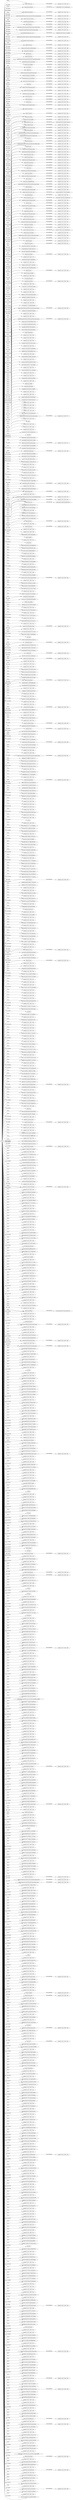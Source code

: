 digraph ar2dtool_diagram { 
rankdir=LR;
size="1501"
	"biolink:RNAProduct" -> "2c08e055:16521119fe7:-7e9c" [ label = "shex:shapeExprs" ];
	"biolink:ThingWithTaxon" -> "7c30432f24b5121974c1c989961b53f1" [ label = "shex:expression" ];
	"biolink:MolecularEntity" -> "2c08e055:16521119fe7:-7e45" [ label = "shex:shapeExprs" ];
	"biolink:DiseaseOrPhenotypicFeatureAssociationToLocationAssociation" -> "2c08e055:16521119fe7:-7fc9" [ label = "shex:shapeExprs" ];
	"biolink:GeneProductIsoform" -> "2c08e055:16521119fe7:-7eb7" [ label = "shex:shapeExprs" ];
	"biolink:PhysiologicalProcess" -> "2c08e055:16521119fe7:-7f4f" [ label = "shex:shapeExprs" ];
	"biolink:Genotype" -> "2c08e055:16521119fe7:-7e63" [ label = "shex:shapeExprs" ];
	"biolink:MacromolecularMachineToMolecularActivityAssociation" -> "2c08e055:16521119fe7:-7f5e" [ label = "shex:shapeExprs" ];
	"biolink:EnvironmentToPhenotypicFeatureAssociation" -> "2c08e055:16521119fe7:-7fc1" [ label = "shex:shapeExprs" ];
	"biolink:DrugExposure__List" -> "c0f8d64e52af29b7e89ac014124ddf59" [ label = "shex:expression" ];
	"biolink:AnatomicalEntityToAnatomicalEntityOntogenicAssociation" -> "2c08e055:16521119fe7:-7ff7" [ label = "shex:shapeExprs" ];
	"biolink:GeneOrGeneProduct" -> "2c08e055:16521119fe7:-7e3a" [ label = "shex:shapeExprs" ];
	"biolink:Transcript" -> "2c08e055:16521119fe7:-7e9a" [ label = "shex:shapeExprs" ];
	"biolink:GeneToGeneProductRelationship" -> "2c08e055:16521119fe7:-7f98" [ label = "shex:shapeExprs" ];
	"biolink:MolecularActivity" -> "2c08e055:16521119fe7:-7ef8" [ label = "shex:shapeExprs" ];
	"biolink:Pathway" -> "2c08e055:16521119fe7:-7ee8" [ label = "shex:shapeExprs" ];
	"biolink:ClinicalTrial" -> "2c08e055:16521119fe7:-7fd1" [ label = "shex:shapeExprs" ];
	"biolink:MacromolecularMachineToCellularComponentAssociation" -> "2c08e055:16521119fe7:-7f60" [ label = "shex:shapeExprs" ];
	"biolink:PathognomonicityQuantifier" -> "2c08e055:16521119fe7:-7f55" [ label = "shex:shapeExprs" ];
	"biolink:ClinicalModifier" -> "2c08e055:16521119fe7:-7fd3" [ label = "shex:shapeExprs" ];
	"meta:Builtins" -> "2c08e055:16521119fe7:-7f21" [ label = "shex:values" ];
	"biolink:Case" -> "2c08e055:16521119fe7:-7f1e" [ label = "shex:shapeExprs" ];
	"biolink:GenotypeToGenotypePartAssociation" -> "2c08e055:16521119fe7:-7f7c" [ label = "shex:shapeExprs" ];
	"biolink:GeographicLocationAtTime" -> "2c08e055:16521119fe7:-7f6a" [ label = "shex:shapeExprs" ];
	"biolink:InformationContentEntity" -> "2c08e055:16521119fe7:-7e78" [ label = "shex:shapeExprs" ];
	"biolink:GeneToGeneAssociation" -> "2c08e055:16521119fe7:-7eb1" [ label = "shex:shapeExprs" ];
	"biolink:Drug" -> "2c08e055:16521119fe7:-7fc3" [ label = "shex:shapeExprs" ];
	"biolink:CellLineToThingAssociation" -> "2c08e055:16521119fe7:-7f18" [ label = "shex:shapeExprs" ];
	"biolink:GeneOntologyClass" -> "2c08e055:16521119fe7:-7eb9" [ label = "shex:shapeExprs" ];
	"biolink:MacromolecularComplex" -> "2c08e055:16521119fe7:-7f64" [ label = "shex:shapeExprs" ];
	"biolink:Publication" -> "2c08e055:16521119fe7:-7ee0" [ label = "shex:shapeExprs" ];
	"biolink:Metabolite" -> "2c08e055:16521119fe7:-7f5c" [ label = "shex:shapeExprs" ];
	"biolink:Device" -> "2c08e055:16521119fe7:-7fcb" [ label = "shex:shapeExprs" ];
	"biolink:VariantToThingAssociation" -> "2c08e055:16521119fe7:-7e80" [ label = "shex:shapeExprs" ];
	"biolink:GeneProduct" -> "2c08e055:16521119fe7:-7e6f" [ label = "shex:shapeExprs" ];
	"biolink:Treatment" -> "2c08e055:16521119fe7:-7eda" [ label = "shex:shapeExprs" ];
	"biolink:Environment" -> "2c08e055:16521119fe7:-7e8f" [ label = "shex:shapeExprs" ];
	"biolink:SenstivityQuantifier" -> "2c08e055:16521119fe7:-7f40" [ label = "shex:shapeExprs" ];
	"biolink:Publication__List" -> "295f220468d3af41281864b07a6da376" [ label = "shex:expression" ];
	"biolink:ConfidenceLevel" -> "2c08e055:16521119fe7:-7fcd" [ label = "shex:shapeExprs" ];
	"biolink:EntityToDiseaseAssociation" -> "2c08e055:16521119fe7:-7e91" [ label = "shex:shapeExprs" ];
	"biolink:BiologicalEntity" -> "2c08e055:16521119fe7:-7e76" [ label = "shex:shapeExprs" ];
	"biolink:ThingToDiseaseOrPhenotypicFeatureAssociation" -> "2c08e055:16521119fe7:-7e82" [ label = "shex:shapeExprs" ];
	"biolink:DiseaseToPhenotypicFeatureAssociation" -> "2c08e055:16521119fe7:-7fc7" [ label = "shex:shapeExprs" ];
	"biolink:Exon" -> "2c08e055:16521119fe7:-7f0e" [ label = "shex:shapeExprs" ];
	"biolink:Phenomenon" -> "2c08e055:16521119fe7:-7f53" [ label = "shex:shapeExprs" ];
	"biolink:AnatomicalEntityToAnatomicalEntityPartOfAssociation" -> "2c08e055:16521119fe7:-7ff2" [ label = "shex:shapeExprs" ];
	"biolink:Protein" -> "2c08e055:16521119fe7:-7ee4" [ label = "shex:shapeExprs" ];
	"biolink:DiseaseToThingAssociation" -> "2c08e055:16521119fe7:-7f12" [ label = "shex:shapeExprs" ];
	"biolink:DiseaseOrPhenotypicFeature" -> "2c08e055:16521119fe7:-7e4b" [ label = "shex:shapeExprs" ];
	"biolink:GeographicLocation" -> "2c08e055:16521119fe7:-7f04" [ label = "shex:shapeExprs" ];
	"biolink:OrganismTaxon" -> "2c08e055:16521119fe7:-7ef1" [ label = "shex:shapeExprs" ];
	"biolink:ChemicalToThingAssociation" -> "2c08e055:16521119fe7:-7e93" [ label = "shex:shapeExprs" ];
	"biolink:PhenotypicFeature" -> "2c08e055:16521119fe7:-7ee6" [ label = "shex:shapeExprs" ];
	"biolink:DrugExposure" -> "2c08e055:16521119fe7:-7f10" [ label = "shex:shapeExprs" ];
	"biolink:Onset" -> "2c08e055:16521119fe7:-7ef3" [ label = "shex:shapeExprs" ];
	"biolink:PopulationOfIndividualOrganisms" -> "2c08e055:16521119fe7:-7e89" [ label = "shex:shapeExprs" ];
	"biolink:ClinicalEntity" -> "2c08e055:16521119fe7:-7ec6" [ label = "shex:shapeExprs" ];
	"biolink:VariantToPopulationAssociation" -> "2c08e055:16521119fe7:-7f2b" [ label = "shex:shapeExprs" ];
	"biolink:CellLine" -> "2c08e055:16521119fe7:-7f1a" [ label = "shex:shapeExprs" ];
	"biolink:NoncodingRNAProduct" -> "2c08e055:16521119fe7:-7ef5" [ label = "shex:shapeExprs" ];
	"biolink:CellLineToDiseaseOrPhenotypicFeatureAssociation" -> "2c08e055:16521119fe7:-7fe3" [ label = "shex:shapeExprs" ];
	"biolink:Haplotype" -> "2c08e055:16521119fe7:-7f66" [ label = "shex:shapeExprs" ];
	"biolink:SequenceFeatureRelationship" -> "2c08e055:16521119fe7:-7e86" [ label = "shex:shapeExprs" ];
	"biolink:ChemicalSubstance__List" -> "ecece140b20fd163277603c192648015" [ label = "shex:expression" ];
	"meta:SlotRangeTypes" -> "2c08e055:16521119fe7:-7ffc" [ label = "shex:shapeExprs" ];
	"biolink:OntologyClass__List" -> "fe513cf46d73497d6cdcc25d6a9d2106" [ label = "shex:expression" ];
	"biolink:BiosampleToThingAssociation" -> "2c08e055:16521119fe7:-7f20" [ label = "shex:shapeExprs" ];
	"biolink:Genome" -> "2c08e055:16521119fe7:-7f8b" [ label = "shex:shapeExprs" ];
	"biolink:ExonToTranscriptRelationship" -> "2c08e055:16521119fe7:-7fb7" [ label = "shex:shapeExprs" ];
	"biolink:Procedure" -> "2c08e055:16521119fe7:-7f48" [ label = "shex:shapeExprs" ];
	"biolink:BiologicalProcess" -> "2c08e055:16521119fe7:-7e98" [ label = "shex:shapeExprs" ];
	"biolink:GenotypeToThingAssociation" -> "2c08e055:16521119fe7:-7f06" [ label = "shex:shapeExprs" ];
	"biolink:ChemicalSubstance" -> "2c08e055:16521119fe7:-7e7e" [ label = "shex:shapeExprs" ];
	"biolink:GeneToThingAssociation" -> "2c08e055:16521119fe7:-7ead" [ label = "shex:shapeExprs" ];
	"biolink:GeneToExpressionSiteAssociation" -> "2c08e055:16521119fe7:-7fa1" [ label = "shex:shapeExprs" ];
	"biolink:AnatomicalEntity" -> "2c08e055:16521119fe7:-7e3f" [ label = "shex:shapeExprs" ];
	"biolink:OntologyClass" -> "2c08e055:16521119fe7:-7e4d" [ label = "shex:shapeExprs" ];
	"biolink:ModelToDiseaseMixin" -> "b07188772d09313c94414b6005954701" [ label = "shex:expression" ];
	"biolink:FrequencyQuantifier" -> "2c08e055:16521119fe7:-7f0c" [ label = "shex:shapeExprs" ];
	"biolink:AnatomicalEntityToAnatomicalEntityAssociation" -> "2c08e055:16521119fe7:-7ed4" [ label = "shex:shapeExprs" ];
	"biolink:PairwiseInteractionAssociation" -> "2c08e055:16521119fe7:-7eef" [ label = "shex:shapeExprs" ];
	"biolink:Biosample" -> "2c08e055:16521119fe7:-7ece" [ label = "shex:shapeExprs" ];
	"biolink:PhenotypicSex" -> "2c08e055:16521119fe7:-7f51" [ label = "shex:shapeExprs" ];
	"NULL" -> "58a5d56e8c3edbd3f44cc3ef46c1693b" [ label = "rdf:first" ];
	"NULL" -> "a7834c98b5fe631b1498f217b9e5c17f" [ label = "rdf:first" ];
	"NULL" -> "9021ec907c4fd50d9332e39079feb59e" [ label = "shex:valueExpr" ];
	"NULL" -> "biolink:SeverityValue" [ label = "shex:shapes" ];
	"NULL" -> "2c08e055:16521119fe7:-7e7f" [ label = "rdf:rest" ];
	"NULL" -> "biolink:InformationContentEntity" [ label = "shex:shapes" ];
	"NULL" -> "f16397feceb5b3248d722dcfb638fa35" [ label = "shex:valueExpr" ];
	"NULL" -> "2c08e055:16521119fe7:-7ec8" [ label = "rdf:rest" ];
	"NULL" -> "0f78be1a1bc85f1a5067f11c7f851bbb" [ label = "shex:valueExpr" ];
	"NULL" -> "646d27af3113d8537f44e8d8065ab563" [ label = "shex:valueExpr" ];
	"NULL" -> "biolink:Zygosity" [ label = "shex:shapes" ];
	"NULL" -> "biolink:FrequencyQualifier" [ label = "shex:shapes" ];
	"NULL" -> "2c08e055:16521119fe7:-7fee" [ label = "rdf:rest" ];
	"NULL" -> "owl:topObjectProperty" [ label = "shex:predicate" ];
	"NULL" -> "biolink:PlanetaryEntity" [ label = "shex:shapes" ];
	"NULL" -> "2c08e055:16521119fe7:-7e8c" [ label = "rdf:rest" ];
	"NULL" -> "7ac8cc3a90271c0e7e68798351afaaf8" [ label = "rdf:first" ];
	"NULL" -> "2c08e055:16521119fe7:-7faf" [ label = "rdf:rest" ];
	"NULL" -> "2c08e055:16521119fe7:-7ed5" [ label = "rdf:rest" ];
	"NULL" -> "9e6645cdc163062a3b093066945e46eb" [ label = "shex:expression" ];
	"NULL" -> "f438fd4e8223a6ffae6e5cb35ee5353c" [ label = "rdf:first" ];
	"NULL" -> "2c08e055:16521119fe7:-7ecb" [ label = "shex:expressions" ];
	"NULL" -> "2c08e055:16521119fe7:-7ffb" [ label = "rdf:rest" ];
	"NULL" -> "57352ab85a3c717c0ac9f801606ea3fc" [ label = "rdf:first" ];
	"NULL" -> "biolink:ChemicalToDiseaseOrPhenotypicFeatureAssociation" [ label = "shex:shapes" ];
	"NULL" -> "7f56db48c1e01c898384e697f55fdc09" [ label = "rdf:first" ];
	"NULL" -> "2c08e055:16521119fe7:-7e5a" [ label = "rdf:rest" ];
	"NULL" -> "2c08e055:16521119fe7:-7ea3" [ label = "rdf:rest" ];
	"NULL" -> "biolink:BiosampleToDiseaseOrPhenotypicFeatureAssociation" [ label = "shex:shapes" ];
	"NULL" -> "36a6e14c4ec53193248329fd4447e1ef" [ label = "rdf:first" ];
	"NULL" -> "c10723c63b3c415be9f53a86d7503109" [ label = "shex:expression" ];
	"NULL" -> "eba368ff1cf390df5097864c606de11b" [ label = "rdf:first" ];
	"NULL" -> "f25637bcd8ba6a460d4cb4065c8fc3d1" [ label = "shex:expression" ];
	"NULL" -> "biolink:Procedure" [ label = "shex:shapes" ];
	"NULL" -> "biolink:TypeDefinition" [ label = "rdf:first" ];
	"NULL" -> "2c08e055:16521119fe7:-7f38" [ label = "rdf:rest" ];
	"NULL" -> "2c08e055:16521119fe7:-7f92" [ label = "shex:expressions" ];
	"NULL" -> "2c08e055:16521119fe7:-7f84" [ label = "rdf:rest" ];
	"NULL" -> "3f1e9eba1d6329201fb76550ca1e2fb1" [ label = "rdf:first" ];
	"NULL" -> "2c08e055:16521119fe7:-7f45" [ label = "rdf:rest" ];
	"NULL" -> "7669154c1130a55fec657fce5b805380" [ label = "rdf:first" ];
	"NULL" -> "8ff09904b2e80478f6de8e9fbbc470e4" [ label = "shex:expression" ];
	"NULL" -> "2c08e055:16521119fe7:-7fb8" [ label = "rdf:rest" ];
	"NULL" -> "430045d036d808c20d8f0133d20641f0" [ label = "rdf:first" ];
	"NULL" -> "2c08e055:16521119fe7:-7f91" [ label = "rdf:rest" ];
	"NULL" -> "b70be1b12f5598a1043a65dbe7a52405" [ label = "rdf:first" ];
	"NULL" -> "biolink:AnatomicalEntityToAnatomicalEntityOntogenicAssociation" [ label = "shex:shapes" ];
	"NULL" -> "84a712fc5f3a7b055e17734e125b4ecd" [ label = "rdf:first" ];
	"NULL" -> "2c08e055:16521119fe7:-7f52" [ label = "rdf:rest" ];
	"NULL" -> "2fef7191bd6e390ea7ea1c119e44a8cf" [ label = "rdf:first" ];
	"NULL" -> "2c08e055:16521119fe7:-7f13" [ label = "rdf:rest" ];
	"NULL" -> "2c08e055:16521119fe7:-7fc5" [ label = "rdf:rest" ];
	"NULL" -> "afce9465be4091ea99d4b3ae5e3f1fb3" [ label = "rdf:first" ];
	"NULL" -> "2c08e055:16521119fe7:-7edf" [ label = "rdf:rest" ];
	"NULL" -> "biolink:sex_qualifier" [ label = "shex:predicate" ];
	"NULL" -> "biolink:RelationshipType" [ label = "shex:shapes" ];
	"NULL" -> "78dadf98a95429e2d44b3147853fff7f" [ label = "shex:expression" ];
	"NULL" -> "2c08e055:16521119fe7:-7e52" [ label = "shex:expressions" ];
	"NULL" -> "2c08e055:16521119fe7:-7fd2" [ label = "rdf:rest" ];
	"NULL" -> "baad8070e98858ef53da00c8b3900947" [ label = "rdf:first" ];
	"NULL" -> "77ea6e480ca582155934e9795c60a7e7" [ label = "rdf:first" ];
	"NULL" -> "2c08e055:16521119fe7:-7f9e" [ label = "rdf:rest" ];
	"NULL" -> "2c08e055:16521119fe7:-7e46" [ label = "rdf:rest" ];
	"NULL" -> "biolink:GeographicLocation" [ label = "shex:shapes" ];
	"NULL" -> "2c08e055:16521119fe7:-7eaa" [ label = "shex:values" ];
	"NULL" -> "2c08e055:16521119fe7:-7f5f" [ label = "rdf:rest" ];
	"NULL" -> "585f57300cd673e375691c9de54e2e13" [ label = "rdf:first" ];
	"NULL" -> "biolink:FrequencyQuantifier" [ label = "shex:shapes" ];
	"NULL" -> "biolink:GenotypeToPhenotypicFeatureAssociation" [ label = "shex:shapes" ];
	"NULL" -> "2c08e055:16521119fe7:-7e92" [ label = "rdf:rest" ];
	"NULL" -> "rdf:nil" [ label = "rdf:first" ];
	"NULL" -> "2c08e055:16521119fe7:-7ea0" [ label = "shex:values" ];
	"NULL" -> "2c08e055:16521119fe7:-7eba" [ label = "rdf:rest" ];
	"NULL" -> "2c08e055:16521119fe7:-7f2d" [ label = "rdf:rest" ];
	"NULL" -> "b24e4a29673ccf2f18176be0f0e3c1d0" [ label = "rdf:first" ];
	"NULL" -> "wd:P2293" [ label = "shex:predicate" ];
	"NULL" -> "cf069e5efd274dae566e3d9e1593e04e" [ label = "shex:expression" ];
	"NULL" -> "biolink:CellLineToDiseaseOrPhenotypicFeatureAssociation" [ label = "shex:shapes" ];
	"NULL" -> "5acd78fe4f507adfa419e59d11410dd5" [ label = "rdf:first" ];
	"NULL" -> "biolink:GenotypeToVariantAssociation" [ label = "shex:shapes" ];
	"NULL" -> "f715c14f82d79b66b7594c18b4e9bb0f" [ label = "rdf:first" ];
	"NULL" -> "a7da2dd8547464ae04cbe36c3ca91f01" [ label = "shex:expression" ];
	"NULL" -> "biolink:Transcript" [ label = "shex:valueExpr" ];
	"NULL" -> "biolink:IndividualOrganism" [ label = "rdf:first" ];
	"NULL" -> "c0153443f14c888c960da5622fd49def" [ label = "shex:expression" ];
	"NULL" -> "f5b142e05f87322446c75d02aed19f76" [ label = "shex:expression" ];
	"NULL" -> "biolink:ChemicalToThingAssociation" [ label = "rdf:first" ];
	"NULL" -> "44acf72c97ebb25ff0c1ff967e33924a" [ label = "shex:expression" ];
	"NULL" -> "4091987bab6b8d2ad1136690a2b417af" [ label = "shex:expression" ];
	"NULL" -> "2c08e055:16521119fe7:-7e2e" [ label = "rdf:rest" ];
	"NULL" -> "2c08e055:16521119fe7:-7eb6" [ label = "rdf:rest" ];
	"NULL" -> "8c05e5cdf5515d716e5ef9c13b128f70" [ label = "rdf:first" ];
	"NULL" -> "2c08e055:16521119fe7:-7fdc" [ label = "rdf:rest" ];
	"NULL" -> "c9d1b8513cbb187e092015c33b781424" [ label = "shex:expression" ];
	"NULL" -> "2c08e055:16521119fe7:-7e7a" [ label = "rdf:rest" ];
	"NULL" -> "51917f85681568c2de0577bafe533894" [ label = "shex:valueExpr" ];
	"NULL" -> "biolink:BiologicalProcessOrActivity" [ label = "shex:shapes" ];
	"NULL" -> "2c08e055:16521119fe7:-7e3b" [ label = "rdf:rest" ];
	"NULL" -> "4988c58e4d96548856d8c49bc4856d5d" [ label = "rdf:first" ];
	"NULL" -> "biolink:BiologicalSex" [ label = "shex:shapes" ];
	"NULL" -> "2c08e055:16521119fe7:-7ec3" [ label = "rdf:rest" ];
	"NULL" -> "biolink:BiologicalProcess" [ label = "rdf:first" ];
	"NULL" -> "biolink:DiseaseOrPhenotypicFeatureAssociationToThingAssociation" [ label = "rdf:first" ];
	"NULL" -> "biolink:EntityToFeatureOrDiseaseQualifiers" [ label = "rdf:first" ];
	"NULL" -> "biolink:Gene__List" [ label = "shex:shapes" ];
	"NULL" -> "5ec65e26ffb95d491e27b9d7db7b701b" [ label = "rdf:first" ];
	"NULL" -> "08ad6d2a79f57eba71f3d915fb04d6ce" [ label = "rdf:first" ];
	"NULL" -> "2c08e055:16521119fe7:-7f08" [ label = "rdf:rest" ];
	"NULL" -> "fd3640064c3e79072ff75a85f48ea7ce" [ label = "shex:expression" ];
	"NULL" -> "075306a5aca909b2d9ac61df9510c471" [ label = "rdf:first" ];
	"NULL" -> "biolink:GeneProductIsoform" [ label = "shex:shapes" ];
	"NULL" -> "abc888ba273d479cc36a1ad69b41e282" [ label = "rdf:first" ];
	"NULL" -> "biolink:Attribute" [ label = "rdf:first" ];
	"NULL" -> "biolink:SequenceFeatureRelationship" [ label = "shex:shapes" ];
	"NULL" -> "2c08e055:16521119fe7:-7f65" [ label = "rdf:rest" ];
	"NULL" -> "biolink:GeneFamily" [ label = "shex:shapes" ];
	"NULL" -> "biolink:ThingWithTaxon" [ label = "rdf:first" ];
	"NULL" -> "2c08e055:16521119fe7:-7ea4" [ label = "shex:shapeExprs" ];
	"NULL" -> "2c08e055:16521119fe7:-7f26" [ label = "rdf:rest" ];
	"NULL" -> "d6864a8bd86bc2cd8e55c8ef2eafa29e" [ label = "rdf:first" ];
	"NULL" -> "biolink:qualifiers" [ label = "shex:predicate" ];
	"NULL" -> "2c08e055:16521119fe7:-7f72" [ label = "rdf:rest" ];
	"NULL" -> "rdf:predicate" [ label = "shex:predicate" ];
	"NULL" -> "ddc25656509e59bf70d1d9258b6d56e0" [ label = "rdf:first" ];
	"NULL" -> "c2f6ecbb81993dadaf039b446f21e7bd" [ label = "rdf:first" ];
	"NULL" -> "97c7a83a7ab2da2524e80f593b6be7c7" [ label = "rdf:first" ];
	"NULL" -> "2c08e055:16521119fe7:-7efb" [ label = "rdf:rest" ];
	"NULL" -> "d8e69f423d2abd6f9f688865e98bbb60" [ label = "rdf:first" ];
	"NULL" -> "2c08e055:16521119fe7:-7e59" [ label = "rdf:rest" ];
	"NULL" -> "1fb83b3f7f460998c2c654a56ba00bb9" [ label = "rdf:first" ];
	"NULL" -> "2c08e055:16521119fe7:-7f01" [ label = "rdf:rest" ];
	"NULL" -> "a3d38fdf061d4d46db03fc8b60af3568" [ label = "shex:valueExpr" ];
	"NULL" -> "bdbef48cb06aa853b1d6dea1f824449a" [ label = "rdf:first" ];
	"NULL" -> "2c08e055:16521119fe7:-7e66" [ label = "rdf:rest" ];
	"NULL" -> "d730f7bbac35af4535f881d32843bff8" [ label = "rdf:first" ];
	"NULL" -> "biolink:GeneToGeneHomologyAssociation" [ label = "shex:shapes" ];
	"NULL" -> "2c08e055:16521119fe7:-7ecd" [ label = "rdf:rest" ];
	"NULL" -> "b5f87f450ac64143d59a856112c0a981" [ label = "rdf:first" ];
	"NULL" -> "fb6ecb128658ec7e49b43a0fab6e2f25" [ label = "rdf:first" ];
	"NULL" -> "ce573848f7a63736e7b1e783a7a73a65" [ label = "shex:expression" ];
	"NULL" -> "2c08e055:16521119fe7:-7f7f" [ label = "rdf:rest" ];
	"NULL" -> "d2800577f1cbee0ddce79c159166eb2c" [ label = "rdf:first" ];
	"NULL" -> "biolink:RelationshipQuantifier" [ label = "rdf:first" ];
	"NULL" -> "9321e41ca197ae659d95a905593a97f6" [ label = "rdf:first" ];
	"NULL" -> "biolink:onset_qualifier" [ label = "shex:predicate" ];
	"NULL" -> "1fe64ebebce1ab7c84700363552469a8" [ label = "rdf:first" ];
	"NULL" -> "2c08e055:16521119fe7:-7fc0" [ label = "rdf:rest" ];
	"NULL" -> "45b1f79e237bae7981273f0ec3f32b49" [ label = "rdf:first" ];
	"NULL" -> "2c08e055:16521119fe7:-7f8c" [ label = "rdf:rest" ];
	"NULL" -> "379fb75b6718283a327c893f2c03a4c5" [ label = "shex:expression" ];
	"NULL" -> "2c08e055:16521119fe7:-7e33" [ label = "shex:expressions" ];
	"NULL" -> "6440e92d88368390cee907631ae6cc17" [ label = "rdf:first" ];
	"NULL" -> "biolink:Protein" [ label = "rdf:first" ];
	"NULL" -> "2c08e055:16521119fe7:-7e41" [ label = "rdf:rest" ];
	"NULL" -> "biolink:CaseToThingAssociation" [ label = "rdf:first" ];
	"NULL" -> "2c08e055:16521119fe7:-7f1b" [ label = "rdf:rest" ];
	"NULL" -> "9717ae3bc648194bed332fc271ea5c45" [ label = "rdf:first" ];
	"NULL" -> "e9ba27bd2323cbf4b57192b09f4dc68f" [ label = "shex:valueExpr" ];
	"NULL" -> "xsd:string" [ label = "shex:datatype" ];
	"NULL" -> "5199be22bdeab8f3a8856a542a681165" [ label = "rdf:first" ];
	"NULL" -> "biolink:OntologyClass" [ label = "shex:valueExpr" ];
	"NULL" -> "biolink:Association" [ label = "rdf:first" ];
	"NULL" -> "6060612544185a5ece152c6d0c877c50" [ label = "rdf:first" ];
	"NULL" -> "biolink:MolecularActivity" [ label = "shex:valueExpr" ];
	"NULL" -> "biolink:BiologicalSex" [ label = "shex:valueExpr" ];
	"NULL" -> "de6cb5b946f642856396c159591ba662" [ label = "shex:expression" ];
	"NULL" -> "40ca0f3d80b87650c95b1431199cbe55" [ label = "shex:valueExpr" ];
	"NULL" -> "biolink:Gene" [ label = "shex:valueExpr" ];
	"NULL" -> "54fa1e261a4932dae5a1a6ce6fee3aca" [ label = "rdf:first" ];
	"NULL" -> "biolink:FunctionalAssociation" [ label = "rdf:first" ];
	"NULL" -> "2c08e055:16521119fe7:-7fef" [ label = "rdf:rest" ];
	"NULL" -> "2c08e055:16521119fe7:-7ea5" [ label = "shex:values" ];
	"NULL" -> "biolink:VariantToThingAssociation" [ label = "rdf:first" ];
	"NULL" -> "2c08e055:16521119fe7:-7e4e" [ label = "rdf:rest" ];
	"NULL" -> "91aa44329ea8326157d92c3b22e17dd5" [ label = "rdf:first" ];
	"NULL" -> "3585b5c43464ea6c6ebc0636185af200" [ label = "rdf:first" ];
	"NULL" -> "3122c7870f6af6326e2e4787e9a7308c" [ label = "rdf:first" ];
	"NULL" -> "1c63a9bdb25f549f64a5f91d2d734ee0" [ label = "rdf:first" ];
	"NULL" -> "biolink:GenomicEntity" [ label = "rdf:first" ];
	"NULL" -> "16d4ed4b3eb8b17a3bf939affede98ea" [ label = "rdf:first" ];
	"NULL" -> "0ba7f5809f0f780a55354f49a5093295" [ label = "rdf:first" ];
	"NULL" -> "2c08e055:16521119fe7:-7fbd" [ label = "rdf:rest" ];
	"NULL" -> "2c88fa9ef472c9bd9d349aa00291fa2f" [ label = "rdf:first" ];
	"NULL" -> "2c08e055:16521119fe7:-7e5b" [ label = "rdf:rest" ];
	"NULL" -> "2c08e055:16521119fe7:-7ee3" [ label = "rdf:rest" ];
	"NULL" -> "aa568c9171db349d42af69fccf54aceb" [ label = "shex:valueExpr" ];
	"NULL" -> "biolink:Treatment" [ label = "shex:shapes" ];
	"NULL" -> "2c08e055:16521119fe7:-7e60" [ label = "shex:expressions" ];
	"NULL" -> "biolink:Protein" [ label = "shex:shapes" ];
	"NULL" -> "2c08e055:16521119fe7:-7fca" [ label = "rdf:rest" ];
	"NULL" -> "biolink:SpecificityQuantifier" [ label = "rdf:first" ];
	"NULL" -> "biolink:Biosample" [ label = "shex:valueExpr" ];
	"NULL" -> "b8cda01e4f658b61e048c2c6ff390914" [ label = "shex:expression" ];
	"NULL" -> "2c08e055:16521119fe7:-7e49" [ label = "shex:expressions" ];
	"NULL" -> "2c08e055:16521119fe7:-7ef0" [ label = "rdf:rest" ];
	"NULL" -> "biolink:SequenceFeatureRelationship" [ label = "rdf:first" ];
	"NULL" -> "biolink:Exon" [ label = "shex:valueExpr" ];
	"NULL" -> "biolink:Environment" [ label = "rdf:first" ];
	"NULL" -> "f5be5da72d95e65ca8294f07def22614" [ label = "rdf:first" ];
	"NULL" -> "2c08e055:16521119fe7:-7f78" [ label = "rdf:rest" ];
	"NULL" -> "biolink:RNAProduct" [ label = "rdf:first" ];
	"NULL" -> "biolink:Publication__List" [ label = "rdf:first" ];
	"NULL" -> "biolink:ClinicalIntervention" [ label = "shex:shapes" ];
	"NULL" -> "afc9bf346cba0cfe0678087b8e0b6024" [ label = "rdf:first" ];
	"NULL" -> "biolink:Provider" [ label = "shex:shapes" ];
	"NULL" -> "d301c4e2b28064c2bbadcd618959b400" [ label = "rdf:first" ];
	"NULL" -> "rdf:nil" [ label = "rdf:rest" ];
	"NULL" -> "8a745699f554e47bfe00263aeec8273c" [ label = "rdf:first" ];
	"NULL" -> "2c08e055:16521119fe7:-7f3d" [ label = "shex:expressions" ];
	"NULL" -> "245fffddb77969125a411aacf096ca83" [ label = "shex:expression" ];
	"NULL" -> "biolink:Case" [ label = "shex:valueExpr" ];
	"NULL" -> "biolink:ChemicalToGeneAssociation" [ label = "shex:shapes" ];
	"NULL" -> "biolink:AnatomicalEntityToAnatomicalEntityAssociation" [ label = "rdf:first" ];
	"NULL" -> "b371cacb7dda29c4c634de7b0ea4d0a0" [ label = "rdf:first" ];
	"NULL" -> "biolink:DiseaseToThingAssociation" [ label = "shex:shapes" ];
	"NULL" -> "c5d74691e28d72ef7fe431f43187f6d1" [ label = "rdf:first" ];
	"NULL" -> "2c08e055:16521119fe7:-7f85" [ label = "rdf:rest" ];
	"NULL" -> "2c08e055:16521119fe7:-7ff8" [ label = "rdf:rest" ];
	"NULL" -> "biolink:PhysiologicalProcess" [ label = "shex:shapes" ];
	"NULL" -> "biolink:MacromolecularMachineToBiologicalProcessAssociation" [ label = "shex:shapes" ];
	"NULL" -> "e9a89fe2415578f8f63176cc309c77c2" [ label = "rdf:first" ];
	"NULL" -> "b2d3d103e9aa3a515da1664680247206" [ label = "rdf:first" ];
	"NULL" -> "a387e05b00a785bedaab6ce22191c1ec" [ label = "rdf:first" ];
	"NULL" -> "b346788555298135f85cd482a7ce7630" [ label = "shex:expression" ];
	"NULL" -> "biolink:OntologyClass__List" [ label = "shex:shapes" ];
	"NULL" -> "2c08e055:16521119fe7:-7fc6" [ label = "rdf:rest" ];
	"NULL" -> "cc443db979ed163bdb176b2c0e90145b" [ label = "rdf:first" ];
	"NULL" -> "biolink:Environment" [ label = "shex:shapes" ];
	"NULL" -> "19cff48dfe0eaea01c157da9aafa60bb" [ label = "rdf:first" ];
	"NULL" -> "2c08e055:16521119fe7:-7e79" [ label = "rdf:rest" ];
	"NULL" -> "biolink:OrganismalEntity" [ label = "rdf:first" ];
	"NULL" -> "d9802550b6b345c42ce4e4e7fdd5dc18" [ label = "shex:valueExpr" ];
	"NULL" -> "204954491658b1aa4a44b626a1fa316a" [ label = "rdf:first" ];
	"NULL" -> "a30cf966d53f94c7f48069e16d714f3b" [ label = "rdf:first" ];
	"NULL" -> "a37eb9ac9be9eeb397e944c18d4b7181" [ label = "rdf:first" ];
	"NULL" -> "8aeb7c0f07f51764f967afd8f14098ea" [ label = "shex:expression" ];
	"NULL" -> "2bd89ba0187b2b93faa6c43ee659e0df" [ label = "shex:expression" ];
	"NULL" -> "2c08e055:16521119fe7:-7e47" [ label = "rdf:rest" ];
	"NULL" -> "2c08e055:16521119fe7:-7f9f" [ label = "rdf:rest" ];
	"NULL" -> "2c08e055:16521119fe7:-7eae" [ label = "rdf:rest" ];
	"NULL" -> "2c08e055:16521119fe7:-7fa5" [ label = "shex:expressions" ];
	"NULL" -> "2c08e055:16521119fe7:-7fe0" [ label = "rdf:rest" ];
	"NULL" -> "882d12092ba3e86585efe789e9d1534e" [ label = "shex:expression" ];
	"NULL" -> "biolink:Metabolite" [ label = "shex:shapes" ];
	"NULL" -> "2c08e055:16521119fe7:-7e54" [ label = "rdf:rest" ];
	"NULL" -> "2c08e055:16521119fe7:-7ebb" [ label = "rdf:rest" ];
	"NULL" -> "rdf:rest" [ label = "shex:predicate" ];
	"NULL" -> "2c08e055:16521119fe7:-7f6d" [ label = "rdf:rest" ];
	"NULL" -> "4b5c2899d6607b7077a1c7b7a85fe4d1" [ label = "rdf:first" ];
	"NULL" -> "2b10fa4f7dfa791cdfdb5d5cf374d887" [ label = "shex:expression" ];
	"NULL" -> "032f1ee4dd845e670b3de35382ee3570" [ label = "shex:valueExpr" ];
	"NULL" -> "biolink:PairwiseInteractionAssociation" [ label = "rdf:first" ];
	"NULL" -> "2c08e055:16521119fe7:-7f2e" [ label = "rdf:rest" ];
	"NULL" -> "209fb0cdcff3b679b9889764ebed3324" [ label = "rdf:first" ];
	"NULL" -> "http://purl.org/pav/providedBy" [ label = "shex:predicate" ];
	"NULL" -> "c810aff67b090c52672dfdb1f4839480" [ label = "rdf:first" ];
	"NULL" -> "b3dac1585feb87784f242f68aba786d9" [ label = "rdf:first" ];
	"NULL" -> "2c08e055:16521119fe7:-7f7a" [ label = "rdf:rest" ];
	"NULL" -> "b22ce9cb7e25beedfafa1c0a0992d084" [ label = "rdf:first" ];
	"NULL" -> "meta:Builtins" [ label = "rdf:first" ];
	"NULL" -> "2c08e055:16521119fe7:-7ff1" [ label = "shex:expressions" ];
	"NULL" -> "biolink:ChemicalSubstance__List" [ label = "shex:shapes" ];
	"NULL" -> "f326b643a3b2ec97bf38ea6fa986f325" [ label = "rdf:first" ];
	"NULL" -> "2c08e055:16521119fe7:-7f3b" [ label = "rdf:rest" ];
	"NULL" -> "5144d9043b86d51f026217433963fdab" [ label = "shex:expression" ];
	"NULL" -> "biolink:GeneOrGeneProduct" [ label = "shex:shapes" ];
	"NULL" -> "biolink:DiseaseToThingAssociation" [ label = "rdf:first" ];
	"NULL" -> "biolink:Zygosity" [ label = "shex:valueExpr" ];
	"NULL" -> "bf0685512b3bc25415878c536b3beea2" [ label = "rdf:first" ];
	"NULL" -> "2c08e055:16521119fe7:-7ee9" [ label = "rdf:rest" ];
	"NULL" -> "3b10dbf11e35cbecaf2721eee0733f61" [ label = "rdf:first" ];
	"NULL" -> "biolink:Publication" [ label = "shex:shapes" ];
	"NULL" -> "ef719a84d31f2f4161426d651a396497" [ label = "rdf:first" ];
	"NULL" -> "f9bb84e4a106bae1394e1e0c55fb3786" [ label = "rdf:first" ];
	"NULL" -> "68bc853059849fa489edc707549e8c6a" [ label = "shex:expression" ];
	"NULL" -> "biolink:LifeStage" [ label = "shex:shapes" ];
	"NULL" -> "baeb868c460bdcb1ab8be175180a3196" [ label = "rdf:first" ];
	"NULL" -> "f3b9823451f6318109cf00302304755f" [ label = "rdf:first" ];
	"NULL" -> "2c08e055:16521119fe7:-7ef6" [ label = "rdf:rest" ];
	"NULL" -> "2c08e055:16521119fe7:-7e6e" [ label = "rdf:rest" ];
	"NULL" -> "9b015c968fdc907f8358e9b7452a3ded" [ label = "rdf:first" ];
	"NULL" -> "2c08e055:16521119fe7:-7e2f" [ label = "rdf:rest" ];
	"NULL" -> "bf7fe4176c2cb2833dd6e70a3abc1570" [ label = "rdf:first" ];
	"NULL" -> "168544f215aacaac8921f6e4846bc6e2" [ label = "shex:valueExpr" ];
	"NULL" -> "2c08e055:16521119fe7:-7fdd" [ label = "rdf:rest" ];
	"NULL" -> "fcfd0fd4f8da5530fa288efcd0061ff3" [ label = "rdf:first" ];
	"NULL" -> "biolink:GenomicEntity" [ label = "shex:shapes" ];
	"NULL" -> "biolink:association_slot" [ label = "shex:predicate" ];
	"NULL" -> "2c08e055:16521119fe7:-7f03" [ label = "shex:expressions" ];
	"NULL" -> "biolink:sequence_variant_qualifier" [ label = "shex:predicate" ];
	"NULL" -> "2c08e055:16521119fe7:-7fea" [ label = "rdf:rest" ];
	"NULL" -> "2c08e055:16521119fe7:-7fab" [ label = "rdf:rest" ];
	"NULL" -> "68b5e0bc8c127987846e8f26d02cac63" [ label = "rdf:first" ];
	"NULL" -> "2c08e055:16521119fe7:-7ed1" [ label = "rdf:rest" ];
	"NULL" -> "20bbd4666d80733e11f810c10ada7581" [ label = "shex:valueExpr" ];
	"NULL" -> "2c08e055:16521119fe7:-7f09" [ label = "rdf:rest" ];
	"NULL" -> "7b9d3eb092bc1fe377a6474c96a1b4cc" [ label = "rdf:first" ];
	"NULL" -> "43d6191db91ed76c3c80cbcf9dc495b5" [ label = "shex:expression" ];
	"NULL" -> "2c08e055:16521119fe7:-7f59" [ label = "rdf:rest" ];
	"NULL" -> "260771af30d27c735e8b77f58b990bb2" [ label = "rdf:first" ];
	"NULL" -> "2c08e055:16521119fe7:-7f74" [ label = "shex:expressions" ];
	"NULL" -> "biolink:ConfidenceLevel" [ label = "shex:shapes" ];
	"NULL" -> "2c08e055:16521119fe7:-7e73" [ label = "shex:expressions" ];
	"NULL" -> "biolink:Occurrent" [ label = "shex:shapes" ];
	"NULL" -> "a43a7b640c24846b8506344301f4ceef" [ label = "shex:expression" ];
	"NULL" -> "biolink:ExonToTranscriptRelationship" [ label = "shex:shapes" ];
	"NULL" -> "biolink:AnatomicalEntity" [ label = "shex:valueExpr" ];
	"NULL" -> "2c08e055:16521119fe7:-7fd9" [ label = "rdf:rest" ];
	"NULL" -> "bbb1291d6c442f36bd3c5d8246999a22" [ label = "rdf:first" ];
	"NULL" -> "biolink:Disease" [ label = "shex:valueExpr" ];
	"NULL" -> "2c08e055:16521119fe7:-7f73" [ label = "rdf:rest" ];
	"NULL" -> "2c08e055:16521119fe7:-7f34" [ label = "rdf:rest" ];
	"NULL" -> "62b8d306b910ee4e8f2dfdbd091ba5b3" [ label = "rdf:first" ];
	"NULL" -> "2c08e055:16521119fe7:-7fe6" [ label = "rdf:rest" ];
	"NULL" -> "ad5084d7125ca1e41ae8af0c13a9d9a9" [ label = "shex:expression" ];
	"NULL" -> "c68a2748ac44f270b7ba0372227e6d4b" [ label = "shex:valueExpr" ];
	"NULL" -> "biolink:Onset" [ label = "shex:shapes" ];
	"NULL" -> "2c08e055:16521119fe7:-7fa7" [ label = "rdf:rest" ];
	"NULL" -> "2c08e055:16521119fe7:-7e99" [ label = "rdf:rest" ];
	"NULL" -> "2c08e055:16521119fe7:-7efc" [ label = "rdf:rest" ];
	"NULL" -> "9acb7767d56713c15579a21a61809598" [ label = "shex:expression" ];
	"NULL" -> "2c08e055:16521119fe7:-7f41" [ label = "rdf:rest" ];
	"NULL" -> "2c08e055:16521119fe7:-7f02" [ label = "rdf:rest" ];
	"NULL" -> "2c08e055:16521119fe7:-7ff3" [ label = "rdf:rest" ];
	"NULL" -> "2c08e055:16521119fe7:-7fb4" [ label = "rdf:rest" ];
	"NULL" -> "biolink:CellLine" [ label = "shex:shapes" ];
	"NULL" -> "biolink:BiologicalProcess" [ label = "shex:shapes" ];
	"NULL" -> "0d33559e4518b4e628a346a644eb07d6" [ label = "rdf:first" ];
	"NULL" -> "2c08e055:16521119fe7:-7f70" [ label = "shex:expressions" ];
	"NULL" -> "biolink:IndividualOrganism" [ label = "shex:shapes" ];
	"NULL" -> "abc1d3fd29b7116a405b17573c4a9a7e" [ label = "shex:valueExpr" ];
	"NULL" -> "fea09330d19eba39a562c48d76533efa" [ label = "rdf:first" ];
	"NULL" -> "xsd:double" [ label = "shex:datatype" ];
	"NULL" -> "4a3564fa4509c0fbf21c09743e888cf4" [ label = "rdf:first" ];
	"NULL" -> "2c08e055:16521119fe7:-7ec1" [ label = "shex:values" ];
	"NULL" -> "f186bb3e64f173e95085faa6ae137091" [ label = "rdf:first" ];
	"NULL" -> "2c08e055:16521119fe7:-7edb" [ label = "rdf:rest" ];
	"NULL" -> "2c08e055:16521119fe7:-7f33" [ label = "shex:expressions" ];
	"NULL" -> "2c08e055:16521119fe7:-7f8d" [ label = "rdf:rest" ];
	"NULL" -> "2c08e055:16521119fe7:-7e35" [ label = "rdf:rest" ];
	"NULL" -> "c482bb2caf40c7e9685a41278444872e" [ label = "rdf:first" ];
	"NULL" -> "2c08e055:16521119fe7:-7f4e" [ label = "rdf:rest" ];
	"NULL" -> "2c08e055:16521119fe7:-7e9f" [ label = "shex:shapeExprs" ];
	"NULL" -> "2c08e055:16521119fe7:-7f0f" [ label = "rdf:rest" ];
	"NULL" -> "4cd67505c50d19726b1fcfc7ef4b8155" [ label = "rdf:first" ];
	"NULL" -> "2c08e055:16521119fe7:-7e81" [ label = "rdf:rest" ];
	"NULL" -> "eac95c08aee7937071f033e0722129cd" [ label = "shex:expression" ];
	"NULL" -> "b65bcb645e2130f28df6c5201f728dfd" [ label = "rdf:first" ];
	"NULL" -> "2c08e055:16521119fe7:-7e42" [ label = "rdf:rest" ];
	"NULL" -> "15e127a23257b903d35520a91e6715ab" [ label = "rdf:first" ];
	"NULL" -> "d4fb9b225ec6d5d6defb7b7a75053769" [ label = "rdf:first" ];
	"NULL" -> "2c08e055:16521119fe7:-7f5b" [ label = "rdf:rest" ];
	"NULL" -> "2c08e055:16521119fe7:-7ec0" [ label = "shex:shapeExprs" ];
	"NULL" -> "ca356650b7bd34c414d13e22960d5a5d" [ label = "shex:expression" ];
	"NULL" -> "5ebc1c0a49f451a71ff69621a217dbfa" [ label = "rdf:first" ];
	"NULL" -> "biolink:Occurrent" [ label = "shex:valueExpr" ];
	"NULL" -> "biolink:Exon" [ label = "shex:shapes" ];
	"NULL" -> "48cecdf6bdf489d09ad1765a3887bf72" [ label = "rdf:first" ];
	"NULL" -> "2c08e055:16521119fe7:-7f88" [ label = "shex:expressions" ];
	"NULL" -> "3e73af74d63180dd44295afdb8cc05d0" [ label = "rdf:first" ];
	"NULL" -> "bb604f1945164cf88593a4578ad36209" [ label = "rdf:first" ];
	"NULL" -> "biolink:TranscriptToGeneRelationship" [ label = "shex:shapes" ];
	"NULL" -> "4c36abde9f6ead5a9f918c482b52694b" [ label = "shex:expression" ];
	"NULL" -> "2c08e055:16521119fe7:-7e8e" [ label = "rdf:rest" ];
	"NULL" -> "biolink:FunctionalAssociation" [ label = "shex:shapes" ];
	"NULL" -> "7e813fd255727a8ab543b4b322637602" [ label = "rdf:first" ];
	"NULL" -> "2c08e055:16521119fe7:-7e4f" [ label = "rdf:rest" ];
	"NULL" -> "2c08e055:16521119fe7:-7ed7" [ label = "rdf:rest" ];
	"NULL" -> "22eeede8b7a145ea4af54ed6f9d9621c" [ label = "shex:valueExpr" ];
	"NULL" -> "bd25c7fb61076a20d35dc25f80a835c0" [ label = "rdf:first" ];
	"NULL" -> "2c08e055:16521119fe7:-7e9b" [ label = "rdf:rest" ];
	"NULL" -> "biolink:drug" [ label = "shex:predicate" ];
	"NULL" -> "biolink:EnvironmentToPhenotypicFeatureAssociation" [ label = "shex:shapes" ];
	"NULL" -> "84af7a43bc88638896a584062436e328" [ label = "rdf:first" ];
	"NULL" -> "ca0852d006bf745fb39ff31a79bd0897" [ label = "rdf:first" ];
	"NULL" -> "2c08e055:16521119fe7:-7e85" [ label = "shex:expressions" ];
	"NULL" -> "biolink:has_exposure_parts" [ label = "shex:predicate" ];
	"NULL" -> "biolink:GeneProduct" [ label = "shex:valueExpr" ];
	"NULL" -> "biolink:InformationContentEntity" [ label = "rdf:first" ];
	"NULL" -> "biolink:FrequencyValue" [ label = "shex:shapes" ];
	"NULL" -> "2c08e055:16521119fe7:-7e2a" [ label = "rdf:rest" ];
	"NULL" -> "2c08e055:16521119fe7:-7eb2" [ label = "rdf:rest" ];
	"NULL" -> "2c08e055:16521119fe7:-7f29" [ label = "rdf:rest" ];
	"NULL" -> "909e9801401d4a7e1488c7a39b26efe7" [ label = "rdf:first" ];
	"NULL" -> "aa7b67748919a681be22d9ffffc52183" [ label = "rdf:first" ];
	"NULL" -> "2c08e055:16521119fe7:-7f79" [ label = "rdf:rest" ];
	"NULL" -> "b367c3e9988d4c6ab6badaae11bf3753" [ label = "shex:valueExpr" ];
	"NULL" -> "656794b2b500c38acefbc7e0321851a5" [ label = "shex:valueExpr" ];
	"NULL" -> "biolink:CellularComponent" [ label = "shex:shapes" ];
	"NULL" -> "biolink:DiseaseToPhenotypicFeatureAssociation" [ label = "shex:shapes" ];
	"NULL" -> "cad6bfc97c1f5f9e62518f77d7d8e97f" [ label = "rdf:first" ];
	"NULL" -> "2c08e055:16521119fe7:-7f86" [ label = "rdf:rest" ];
	"NULL" -> "0b5560b7e67181723279b3fb64140743" [ label = "rdf:first" ];
	"NULL" -> "2c08e055:16521119fe7:-7f47" [ label = "rdf:rest" ];
	"NULL" -> "cb4be25efdcf2c73cd4cd04d8980b32c" [ label = "rdf:first" ];
	"NULL" -> "biolink:MacromolecularMachineToMolecularActivityAssociation" [ label = "shex:shapes" ];
	"NULL" -> "c17b62dd7fd8dbef9dccef6155ec987e" [ label = "shex:valueExpr" ];
	"NULL" -> "biolink:BiologicalProcess" [ label = "shex:valueExpr" ];
	"NULL" -> "30f2f6ebab27305d3de68473d7c53164" [ label = "rdf:first" ];
	"NULL" -> "2c08e055:16521119fe7:-7f54" [ label = "rdf:rest" ];
	"NULL" -> "34d62ad5515feed53591e7ae3e4f7b97" [ label = "rdf:first" ];
	"NULL" -> "biolink:DrugExposure" [ label = "shex:shapes" ];
	"NULL" -> "biolink:GenotypeToThingAssociation" [ label = "shex:shapes" ];
	"NULL" -> "2c08e055:16521119fe7:-7f15" [ label = "rdf:rest" ];
	"NULL" -> "biolink:ClinicalEntity" [ label = "shex:shapes" ];
	"NULL" -> "68d93c9f393f76a57fe0cf9c8ef85b77" [ label = "rdf:first" ];
	"NULL" -> "2c08e055:16521119fe7:-7f61" [ label = "rdf:rest" ];
	"NULL" -> "biolink:ModelToDiseaseMixin" [ label = "shex:shapes" ];
	"NULL" -> "a3e05f1cfb78b469af16d89750c0ae2f" [ label = "rdf:first" ];
	"NULL" -> "biolink:GeneToGeneProductRelationship" [ label = "shex:shapes" ];
	"NULL" -> "2c08e055:16521119fe7:-7f22" [ label = "rdf:rest" ];
	"NULL" -> "biolink:MacromolecularMachine" [ label = "shex:shapes" ];
	"NULL" -> "2c08e055:16521119fe7:-7fd4" [ label = "rdf:rest" ];
	"NULL" -> "38fc93e14122f23884f49470bd02e6da" [ label = "rdf:first" ];
	"NULL" -> "2c08e055:16521119fe7:-7e87" [ label = "rdf:rest" ];
	"NULL" -> "2c08e055:16521119fe7:-7eea" [ label = "rdf:rest" ];
	"NULL" -> "4f3e11ecc4c75997a8ee8b807cf86038" [ label = "rdf:first" ];
	"NULL" -> "22f0e4372ffdda4dc37171c1817dbe7a" [ label = "rdf:first" ];
	"NULL" -> "biolink:ChemicalSubstance" [ label = "rdf:first" ];
	"NULL" -> "2c08e055:16521119fe7:-7e48" [ label = "rdf:rest" ];
	"NULL" -> "2c08e055:16521119fe7:-7eaf" [ label = "rdf:rest" ];
	"NULL" -> "6736fd22a4786d92b1a3a968d7d87eec" [ label = "rdf:first" ];
	"NULL" -> "biolink:ChemicalSubstance" [ label = "shex:shapes" ];
	"NULL" -> "2c08e055:16521119fe7:-7fe1" [ label = "rdf:rest" ];
	"NULL" -> "b742d77279ecd99af85d690759658d33" [ label = "rdf:first" ];
	"NULL" -> "5fafb5d62a93308efef43c918cffc6d7" [ label = "rdf:first" ];
	"NULL" -> "2c08e055:16521119fe7:-7fa2" [ label = "rdf:rest" ];
	"NULL" -> "2c08e055:16521119fe7:-7e94" [ label = "rdf:rest" ];
	"NULL" -> "2c08e055:16521119fe7:-7e55" [ label = "rdf:rest" ];
	"NULL" -> "2c08e055:16521119fe7:-7f6e" [ label = "rdf:rest" ];
	"NULL" -> "4b3ee6de3d3f128a2474d84ba8768893" [ label = "rdf:first" ];
	"NULL" -> "e851b0edbab0b9325b529f4d4a1397f4" [ label = "shex:expression" ];
	"NULL" -> "f460e766795786dc452a2330c2024806" [ label = "rdf:first" ];
	"NULL" -> "2c08e055:16521119fe7:-7e90" [ label = "rdf:rest" ];
	"NULL" -> "c236c288fd6262c5f11d765e27d3807f" [ label = "rdf:first" ];
	"NULL" -> "owl:topAnnotationProperty" [ label = "shex:predicate" ];
	"NULL" -> "f2ce2f2e90989283a048ffb0e4e057b5" [ label = "rdf:first" ];
	"NULL" -> "b0906a34f4f8b2c73c0127f14f667658" [ label = "rdf:first" ];
	"NULL" -> "biolink:GenomicEntity" [ label = "shex:valueExpr" ];
	"NULL" -> "2c08e055:16521119fe7:-7e62" [ label = "rdf:rest" ];
	"NULL" -> "biolink:severity_qualifier" [ label = "shex:predicate" ];
	"NULL" -> "biolink:OntologyClass" [ label = "rdf:first" ];
	"NULL" -> "2c08e055:16521119fe7:-7f3c" [ label = "rdf:rest" ];
	"NULL" -> "8cbe231ad566f5ad28f2bd1c1a252e2b" [ label = "rdf:first" ];
	"NULL" -> "6c6a62c675af2998a98d812fae88e8a9" [ label = "rdf:first" ];
	"NULL" -> "2c08e055:16521119fe7:-7e30" [ label = "rdf:rest" ];
	"NULL" -> "biolink:CaseToThingAssociation" [ label = "shex:shapes" ];
	"NULL" -> "70d010fda2578ca6a5f6f4911dc61227" [ label = "shex:valueExpr" ];
	"NULL" -> "2c08e055:16521119fe7:-7f0a" [ label = "rdf:rest" ];
	"NULL" -> "547107ed4f8dff597120f6b6cf2021ae" [ label = "rdf:first" ];
	"NULL" -> "2c08e055:16521119fe7:-7ef7" [ label = "rdf:rest" ];
	"NULL" -> "biolink:MolecularActivity" [ label = "shex:shapes" ];
	"NULL" -> "511a02ba458302fa29bf027136ca6329" [ label = "rdf:first" ];
	"NULL" -> "biolink:GeographicLocation" [ label = "rdf:first" ];
	"NULL" -> "2c08e055:16521119fe7:-7eb8" [ label = "rdf:rest" ];
	"NULL" -> "74d0fc9f778fb40c22c6ee0da0b4898d" [ label = "shex:expression" ];
	"NULL" -> "c0ac4c1c8c46f48a11beb57dbc2d1be6" [ label = "rdf:first" ];
	"NULL" -> "2c08e055:16521119fe7:-7fde" [ label = "rdf:rest" ];
	"NULL" -> "2c08e055:16521119fe7:-7f27" [ label = "shex:expressions" ];
	"NULL" -> "6adf25be8372818c9260f413471c05e9" [ label = "rdf:first" ];
	"NULL" -> "2c08e055:16521119fe7:-7e3d" [ label = "rdf:rest" ];
	"NULL" -> "2c08e055:16521119fe7:-7ec5" [ label = "rdf:rest" ];
	"NULL" -> "97ba2d75a74b74eee3c2e67730f14f44" [ label = "rdf:first" ];
	"NULL" -> "biolink:PopulationOfIndividualOrganisms" [ label = "shex:valueExpr" ];
	"NULL" -> "biolink:DiseaseOrPhenotypicFeature" [ label = "shex:valueExpr" ];
	"NULL" -> "2c08e055:16521119fe7:-7feb" [ label = "rdf:rest" ];
	"NULL" -> "biolink:Pathway" [ label = "shex:valueExpr" ];
	"NULL" -> "biolink:NamedThing" [ label = "shex:shapes" ];
	"NULL" -> "2c08e055:16521119fe7:-7fac" [ label = "rdf:rest" ];
	"NULL" -> "2c08e055:16521119fe7:-7e4a" [ label = "rdf:rest" ];
	"NULL" -> "2c08e055:16521119fe7:-7ed2" [ label = "rdf:rest" ];
	"NULL" -> "biolink:publications" [ label = "shex:predicate" ];
	"NULL" -> "biolink:VariantToPhenotypicFeatureAssociation" [ label = "shex:shapes" ];
	"NULL" -> "biolink:PopulationOfIndividualOrganisms" [ label = "shex:shapes" ];
	"NULL" -> "biolink:FrequencyQuantifier" [ label = "rdf:first" ];
	"NULL" -> "2c08e055:16521119fe7:-7f99" [ label = "rdf:rest" ];
	"NULL" -> "biolink:ThingWithTaxon" [ label = "shex:shapes" ];
	"NULL" -> "biolink:Biosample" [ label = "rdf:first" ];
	"NULL" -> "2c08e055:16521119fe7:-7f67" [ label = "rdf:rest" ];
	"NULL" -> "biolink:Gene__List" [ label = "shex:valueExpr" ];
	"NULL" -> "2c08e055:16521119fe7:-7f28" [ label = "rdf:rest" ];
	"NULL" -> "biolink:ModelToDiseaseMixin" [ label = "rdf:first" ];
	"NULL" -> "biolink:Publication__List" [ label = "shex:valueExpr" ];
	"NULL" -> "8cb5416a62bb3461da0fce5340a518e5" [ label = "rdf:first" ];
	"NULL" -> "cd6576661635a8cfdc9ebef409b33028" [ label = "shex:valueExpr" ];
	"NULL" -> "biolink:GeneToDiseaseAssociation" [ label = "rdf:first" ];
	"NULL" -> "2c08e055:16521119fe7:-7fa9" [ label = "shex:expressions" ];
	"NULL" -> "biolink:EntityToPhenotypicFeatureAssociation" [ label = "shex:shapes" ];
	"NULL" -> "97ecb2d958db87fe63b6b84e41026225" [ label = "rdf:first" ];
	"NULL" -> "2c08e055:16521119fe7:-7f35" [ label = "rdf:rest" ];
	"NULL" -> "ea46518c8825984ea817e0909675fd86" [ label = "rdf:first" ];
	"NULL" -> "2c08e055:16521119fe7:-7fe7" [ label = "rdf:rest" ];
	"NULL" -> "cf3b077b0c5fee1397ed4ef46cbf1372" [ label = "rdf:first" ];
	"NULL" -> "677c1e2d0d31f3ea916d21ee7d8ce4e4" [ label = "rdf:first" ];
	"NULL" -> "8aeb9e80b732e67801ec12b68f8e6e18" [ label = "rdf:first" ];
	"NULL" -> "2c08e055:16521119fe7:-7f42" [ label = "rdf:rest" ];
	"NULL" -> "xsd:time" [ label = "shex:datatype" ];
	"NULL" -> "2c08e055:16521119fe7:-7ff4" [ label = "rdf:rest" ];
	"NULL" -> "2c08e055:16521119fe7:-7fb5" [ label = "rdf:rest" ];
	"NULL" -> "3fa5026eca2e16f78da6d92a689aba87" [ label = "rdf:first" ];
	"NULL" -> "biolink:OrganismTaxon" [ label = "shex:shapes" ];
	"NULL" -> "2c08e055:16521119fe7:-7e68" [ label = "rdf:rest" ];
	"NULL" -> "2c08e055:16521119fe7:-7ecf" [ label = "rdf:rest" ];
	"NULL" -> "c3009955b5a8004e558b3d9b77ef3e61" [ label = "rdf:first" ];
	"NULL" -> "c93e57ea677e38290380487b9641b552" [ label = "rdf:first" ];
	"NULL" -> "7c11019c46a197cb2804dceea8049f78" [ label = "rdf:first" ];
	"NULL" -> "74cf2c40e1b7d298d15b3c2ce12884d2" [ label = "rdf:first" ];
	"NULL" -> "2c08e055:16521119fe7:-7eb0" [ label = "shex:expressions" ];
	"NULL" -> "biolink:DrugExposure__List" [ label = "shex:shapes" ];
	"NULL" -> "2c08e055:16521119fe7:-7fc2" [ label = "rdf:rest" ];
	"NULL" -> "c13a09ac5aadb6db1cb1fdfcbbc15559" [ label = "shex:expression" ];
	"NULL" -> "2c08e055:16521119fe7:-7e75" [ label = "rdf:rest" ];
	"NULL" -> "2c08e055:16521119fe7:-7e36" [ label = "rdf:rest" ];
	"NULL" -> "7bca117858ce22bdac13c1f62df630a4" [ label = "rdf:first" ];
	"NULL" -> "6a1ea0551159a7c23f15c661a61843dc" [ label = "rdf:first" ];
	"NULL" -> "2c08e055:16521119fe7:-7f8e" [ label = "rdf:rest" ];
	"NULL" -> "biolink:CellLineToThingAssociation" [ label = "rdf:first" ];
	"NULL" -> "4aa867a30bbc7c4fe08e95f4c5271086" [ label = "rdf:first" ];
	"NULL" -> "a7d22dcdfd938618f1415eb1c9568e73" [ label = "shex:expression" ];
	"NULL" -> "26d07224f8f6a64916d90aa271504382" [ label = "shex:expression" ];
	"NULL" -> "48df7104869461554997bf9b4f5e5698" [ label = "shex:expression" ];
	"NULL" -> "7a94d04ff2b21a80e76b999870e44310" [ label = "rdf:first" ];
	"NULL" -> "2c08e055:16521119fe7:-7f9b" [ label = "rdf:rest" ];
	"NULL" -> "2c08e055:16521119fe7:-7fb6" [ label = "shex:expressions" ];
	"NULL" -> "2c08e055:16521119fe7:-7f1d" [ label = "rdf:rest" ];
	"NULL" -> "biolink:Pathway" [ label = "shex:shapes" ];
	"NULL" -> "biolink:GeneProduct" [ label = "rdf:first" ];
	"NULL" -> "biolink:AdministrativeEntity" [ label = "shex:shapes" ];
	"NULL" -> "e65292f46be7a8daf0d9caadd69cd4a8" [ label = "shex:expression" ];
	"NULL" -> "biolink:DrugExposure__List" [ label = "shex:valueExpr" ];
	"NULL" -> "2c08e055:16521119fe7:-7e50" [ label = "rdf:rest" ];
	"NULL" -> "8b1ec2a6a44a2618c51fd1bda354fae2" [ label = "rdf:first" ];
	"NULL" -> "35a0bc5502a9b42b5aab27c718ea5ec4" [ label = "rdf:first" ];
	"NULL" -> "biolink:GeneAsAModelOfDiseaseAssociation" [ label = "shex:shapes" ];
	"NULL" -> "biolink:EntityToDiseaseAssociation" [ label = "shex:shapes" ];
	"NULL" -> "2c08e055:16521119fe7:-7f2a" [ label = "rdf:rest" ];
	"NULL" -> "2c08e055:16521119fe7:-7e43" [ label = "shex:expressions" ];
	"NULL" -> "biolink:Genome" [ label = "shex:shapes" ];
	"NULL" -> "biolink:GeneProductIsoform" [ label = "rdf:first" ];
	"NULL" -> "2c08e055:16521119fe7:-7ed8" [ label = "rdf:rest" ];
	"NULL" -> "e3e93e8f997a3e68f5e617b64f513487" [ label = "shex:expression" ];
	"NULL" -> "biolink:SpecificityQuantifier" [ label = "shex:shapes" ];
	"NULL" -> "71623fb53a3de9306e54422041280b8a" [ label = "rdf:first" ];
	"NULL" -> "2c08e055:16521119fe7:-7ea1" [ label = "shex:expressions" ];
	"NULL" -> "2c08e055:16521119fe7:-7fbf" [ label = "rdf:rest" ];
	"NULL" -> "2c08e055:16521119fe7:-7e5d" [ label = "rdf:rest" ];
	"NULL" -> "2c08e055:16521119fe7:-7ee5" [ label = "rdf:rest" ];
	"NULL" -> "f947007de4b3ad05c51b73ea7f4a4ffc" [ label = "rdf:first" ];
	"NULL" -> "semmeddb:COEXISTS_WITH" [ label = "shex:predicate" ];
	"NULL" -> "2c08e055:16521119fe7:-7fcc" [ label = "rdf:rest" ];
	"NULL" -> "465535f61d30d536db9babfbf0055493" [ label = "rdf:first" ];
	"NULL" -> "biolink:AnatomicalEntityToAnatomicalEntityAssociation" [ label = "shex:shapes" ];
	"NULL" -> "xsd:float" [ label = "shex:datatype" ];
	"NULL" -> "2c08e055:16521119fe7:-7e6a" [ label = "rdf:rest" ];
	"NULL" -> "2c08e055:16521119fe7:-7ef2" [ label = "rdf:rest" ];
	"NULL" -> "2c08e055:16521119fe7:-7e2b" [ label = "rdf:rest" ];
	"NULL" -> "2c08e055:16521119fe7:-7eb3" [ label = "rdf:rest" ];
	"NULL" -> "biolink:Drug" [ label = "shex:shapes" ];
	"NULL" -> "6fd552f81af4dfbc30a0900d24ec42ca" [ label = "rdf:first" ];
	"NULL" -> "biolink:MacromolecularMachine" [ label = "rdf:first" ];
	"NULL" -> "1846a4187c33087c684535be225e694f" [ label = "shex:expression" ];
	"NULL" -> "3f01bf1e8309f6278c2be9106383d560" [ label = "rdf:first" ];
	"NULL" -> "wgs:long" [ label = "shex:predicate" ];
	"NULL" -> "cfeb61cda52b51777efb008b4d2bec3f" [ label = "rdf:first" ];
	"NULL" -> "b82022649d157b89c14cf7fa2f3f929d" [ label = "shex:expression" ];
	"NULL" -> "http://purl.obolibrary.org/obo/RO_0002211" [ label = "shex:predicate" ];
	"NULL" -> "2c08e055:16521119fe7:-7f39" [ label = "shex:expressions" ];
	"NULL" -> "8fe1e7a0033ea41f024dc1aa5142ea33" [ label = "rdf:first" ];
	"NULL" -> "5494a44670c923d60ff6cc1bb4602b88" [ label = "rdf:first" ];
	"NULL" -> "2c08e055:16521119fe7:-7f87" [ label = "rdf:rest" ];
	"NULL" -> "biolink:GeneToExpressionSiteAssociation" [ label = "shex:shapes" ];
	"NULL" -> "64f166e83276399829a28af816c147c6" [ label = "shex:expression" ];
	"NULL" -> "7df7d75919696d59eb67f219b13d46b7" [ label = "rdf:first" ];
	"NULL" -> "2c08e055:16521119fe7:-7f94" [ label = "rdf:rest" ];
	"NULL" -> "biolink:OrganismTaxon" [ label = "shex:valueExpr" ];
	"NULL" -> "12b0928dabc4479bbc700e24052f3abf" [ label = "shex:valueExpr" ];
	"NULL" -> "3b88aa0739ed0532970e77f9c52f513d" [ label = "shex:expression" ];
	"NULL" -> "biolink:negated" [ label = "shex:predicate" ];
	"NULL" -> "rdf:subject" [ label = "shex:predicate" ];
	"NULL" -> "biolink:FrequencyQualifier" [ label = "rdf:first" ];
	"NULL" -> "biolink:SequenceVariant" [ label = "shex:valueExpr" ];
	"NULL" -> "2c08e055:16521119fe7:-7ec2" [ label = "shex:expressions" ];
	"NULL" -> "edccf7977b63a96f79969be58cdabbe6" [ label = "rdf:first" ];
	"NULL" -> "2c08e055:16521119fe7:-7f7b" [ label = "shex:expressions" ];
	"NULL" -> "f5a8e3733abe9ef9d043c410f2a89654" [ label = "rdf:first" ];
	"NULL" -> "2c08e055:16521119fe7:-7fc8" [ label = "rdf:rest" ];
	"NULL" -> "3d02e793dfe39bcbbe10da98d914e292" [ label = "rdf:first" ];
	"NULL" -> "biolink:CodingSequence" [ label = "shex:shapes" ];
	"NULL" -> "biolink:GeneToGoTermAssociation" [ label = "shex:shapes" ];
	"NULL" -> "2c08e055:16521119fe7:-7f23" [ label = "rdf:rest" ];
	"NULL" -> "biolink:GeneProduct" [ label = "shex:shapes" ];
	"NULL" -> "biolink:VariantToThingAssociation" [ label = "shex:shapes" ];
	"NULL" -> "biolink:DiseaseOrPhenotypicFeature" [ label = "rdf:first" ];
	"NULL" -> "e6dfe9a14e0207a2561400729341c750" [ label = "rdf:first" ];
	"NULL" -> "biolink:ChemicalSubstance__List" [ label = "shex:valueExpr" ];
	"NULL" -> "2c08e055:16521119fe7:-7e88" [ label = "rdf:rest" ];
	"NULL" -> "2c08e055:16521119fe7:-7eeb" [ label = "rdf:rest" ];
	"NULL" -> "rdf:type" [ label = "shex:predicate" ];
	"NULL" -> "biolink:Treatment" [ label = "shex:valueExpr" ];
	"NULL" -> "b0203a56f34661e7ca6662725cf7e6e7" [ label = "shex:valueExpr" ];
	"NULL" -> "rdf:object" [ label = "shex:predicate" ];
	"NULL" -> "2c08e055:16521119fe7:-7f30" [ label = "rdf:rest" ];
	"NULL" -> "16973e9b189200d9ddb190d9ad886dba" [ label = "rdf:first" ];
	"NULL" -> "2c08e055:16521119fe7:-7fe2" [ label = "rdf:rest" ];
	"NULL" -> "d78461e72e8d5c110ac54d443e7b2165" [ label = "shex:valueExpr" ];
	"NULL" -> "37d41e73f3ca953d5c29353bd7181f37" [ label = "shex:expression" ];
	"NULL" -> "2c08e055:16521119fe7:-7fa3" [ label = "rdf:rest" ];
	"NULL" -> "de1d05e09371d2b957f187716731a062" [ label = "rdf:first" ];
	"NULL" -> "xsd:boolean" [ label = "shex:datatype" ];
	"NULL" -> "2c08e055:16521119fe7:-7e56" [ label = "rdf:rest" ];
	"NULL" -> "biolink:Haplotype" [ label = "shex:shapes" ];
	"NULL" -> "2c08e055:16521119fe7:-7f6f" [ label = "rdf:rest" ];
	"NULL" -> "biolink:Attribute" [ label = "shex:shapes" ];
	"NULL" -> "486a07f1c85df687244354c05f7a3f3a" [ label = "rdf:first" ];
	"NULL" -> "2c08e055:16521119fe7:-7fb0" [ label = "rdf:rest" ];
	"NULL" -> "biolink:GeneToGeneAssociation" [ label = "shex:shapes" ];
	"NULL" -> "biolink:MolecularEntity" [ label = "shex:valueExpr" ];
	"NULL" -> "biolink:OntologyClass__List" [ label = "rdf:first" ];
	"NULL" -> "0279765bba92a7d7048ccde1ac30cd2f" [ label = "rdf:first" ];
	"NULL" -> "biolink:CellularComponent" [ label = "shex:valueExpr" ];
	"NULL" -> "0430f826ebd8feb8468e7b976fe7aee3" [ label = "shex:expression" ];
	"NULL" -> "2c08e055:16521119fe7:-7e70" [ label = "rdf:rest" ];
	"NULL" -> "biolink:CellLine" [ label = "shex:valueExpr" ];
	"NULL" -> "biolink:Genotype" [ label = "shex:shapes" ];
	"NULL" -> "2c08e055:16521119fe7:-7e31" [ label = "rdf:rest" ];
	"NULL" -> "2c08e055:16521119fe7:-7f4a" [ label = "rdf:rest" ];
	"NULL" -> "6b89943cfc5fccf7c1358b1f20c3a7b1" [ label = "rdf:first" ];
	"NULL" -> "biolink:VariantToPopulationAssociation" [ label = "shex:shapes" ];
	"NULL" -> "fc0eb2ac1f61f4211ed9b1bb20a25913" [ label = "rdf:first" ];
	"NULL" -> "biolink:GrossAnatomicalStructure" [ label = "shex:shapes" ];
	"NULL" -> "ad0f510ad6c777f754b7df4079d2260b" [ label = "rdf:first" ];
	"NULL" -> "2c08e055:16521119fe7:-7ec9" [ label = "shex:shapeExprs" ];
	"NULL" -> "biolink:Phenomenon" [ label = "shex:shapes" ];
	"NULL" -> "a0d004d5b9c5440b7146ad4a1c1201f3" [ label = "rdf:first" ];
	"NULL" -> "2c08e055:16521119fe7:-7e7d" [ label = "rdf:rest" ];
	"NULL" -> "2c08e055:16521119fe7:-7e3e" [ label = "rdf:rest" ];
	"NULL" -> "biolink:GeneOntologyClass" [ label = "shex:valueExpr" ];
	"NULL" -> "biolink:PlanetaryEntity" [ label = "rdf:first" ];
	"NULL" -> "2c08e055:16521119fe7:-7fec" [ label = "rdf:rest" ];
	"NULL" -> "c9d20df5fb2b779aa4b4523d8e8d364f" [ label = "rdf:first" ];
	"NULL" -> "45461b9b4cd829269bb2fc7e902a75fa" [ label = "rdf:first" ];
	"NULL" -> "2c08e055:16521119fe7:-7e8a" [ label = "rdf:rest" ];
	"NULL" -> "8ac596f55a4e4b91867b1e3d64bde8f3" [ label = "shex:valueExpr" ];
	"NULL" -> "689900fb2891180fcf4ca06e6817a64c" [ label = "rdf:first" ];
	"NULL" -> "1d814dd7511121424683df9248958c88" [ label = "rdf:first" ];
	"NULL" -> "biolink:RelationshipType" [ label = "shex:valueExpr" ];
	"NULL" -> "0ae9c7a4d78a450c957441675d26a360" [ label = "rdf:first" ];
	"NULL" -> "2c08e055:16521119fe7:-7fba" [ label = "rdf:rest" ];
	"NULL" -> "1f8a71880d64eb3c03ba39246f4f6273" [ label = "rdf:first" ];
	"NULL" -> "077507ce6ecb7316914d8096d5f9a5e2" [ label = "shex:expression" ];
	"NULL" -> "a3d4c9ee5f6f869ddbc4e32f78d915db" [ label = "rdf:first" ];
	"NULL" -> "becf346e38b4122a8a52295210a9ad73" [ label = "rdf:first" ];
	"NULL" -> "biolink:BiologicalEntity" [ label = "rdf:first" ];
	"NULL" -> "biolink:gene_to_expression_site_association_quantifier_qualifier" [ label = "shex:predicate" ];
	"NULL" -> "6828e2558d877714b864753e6d962a5f" [ label = "rdf:first" ];
	"NULL" -> "f245dc53acfd2603d7a4de3beea86aad" [ label = "rdf:first" ];
	"NULL" -> "caecdb9a63b469343e06c0cf035059cf" [ label = "rdf:first" ];
	"NULL" -> "biolink:LifeStage" [ label = "shex:valueExpr" ];
	"NULL" -> "3ba99488df7cf7678dbdf83f2e9a076a" [ label = "shex:expression" ];
	"NULL" -> "2c08e055:16521119fe7:-7f75" [ label = "rdf:rest" ];
	"NULL" -> "2c08e055:16521119fe7:-7ff6" [ label = "shex:expressions" ];
	"NULL" -> "252073aec1f0eb9801e63bbb7e92f6ba" [ label = "rdf:first" ];
	"NULL" -> "48435e3ac8e2a37d020ad30c2c6200d0" [ label = "shex:expression" ];
	"NULL" -> "biolink:MacromolecularMachine" [ label = "shex:valueExpr" ];
	"NULL" -> "2c08e055:16521119fe7:-7ebc" [ label = "shex:expressions" ];
	"NULL" -> "2c08e055:16521119fe7:-7ea9" [ label = "shex:shapeExprs" ];
	"NULL" -> "2c08e055:16521119fe7:-7eee" [ label = "shex:expressions" ];
	"NULL" -> "2c08e055:16521119fe7:-7fe8" [ label = "rdf:rest" ];
	"NULL" -> "2c08e055:16521119fe7:-7f82" [ label = "rdf:rest" ];
	"NULL" -> "2c08e055:16521119fe7:-7efe" [ label = "rdf:rest" ];
	"NULL" -> "2c247f2a6966519a962e82689f07a57d" [ label = "rdf:first" ];
	"NULL" -> "http://purl.obolibrary.org/obo/RO_0000057" [ label = "shex:predicate" ];
	"NULL" -> "524ad9b0936cd5694e47c006c52d51f7" [ label = "shex:expression" ];
	"NULL" -> "2c08e055:16521119fe7:-7ff5" [ label = "rdf:rest" ];
	"NULL" -> "f8c58155ff1b1443a2c5ee7de82b99ee" [ label = "rdf:first" ];
	"NULL" -> "f9f677e67b3bb46d76d7569e5f836cf4" [ label = "rdf:first" ];
	"NULL" -> "2c08e055:16521119fe7:-7f50" [ label = "rdf:rest" ];
	"NULL" -> "5d66da47d356670fdc950ae7f5e8297c" [ label = "rdf:first" ];
	"NULL" -> "2c08e055:16521119fe7:-7f11" [ label = "rdf:rest" ];
	"NULL" -> "http://purl.obolibrary.org/obo/RO_0002436" [ label = "shex:predicate" ];
	"NULL" -> "biolink:RNAProductIsoform" [ label = "shex:shapes" ];
	"NULL" -> "biolink:GeneToGeneAssociation" [ label = "rdf:first" ];
	"NULL" -> "2c08e055:16521119fe7:-7f97" [ label = "shex:expressions" ];
	"NULL" -> "cae82fc8db77711ef8e3e0a8b06dab10" [ label = "rdf:first" ];
	"NULL" -> "biolink:interacting_molecules_category" [ label = "shex:predicate" ];
	"NULL" -> "2c08e055:16521119fe7:-7edd" [ label = "rdf:rest" ];
	"NULL" -> "e0cb9433f6dc0e83d1d3aec84e6299a0" [ label = "shex:valueExpr" ];
	"NULL" -> "a4159845a109db2dded9b924e8deed54" [ label = "rdf:first" ];
	"NULL" -> "fd8b2b706c3e7750592630d31bf4242f" [ label = "shex:expression" ];
	"NULL" -> "2c08e055:16521119fe7:-7e37" [ label = "rdf:rest" ];
	"NULL" -> "b2fca98cbaff6ee5e4d3970b2909e5fe" [ label = "shex:expression" ];
	"NULL" -> "2c08e055:16521119fe7:-7fd0" [ label = "rdf:rest" ];
	"NULL" -> "biolink:DrugExposure__List" [ label = "rdf:first" ];
	"NULL" -> "a39fcc8f0cf784a318111ee695c882e9" [ label = "rdf:first" ];
	"NULL" -> "2c08e055:16521119fe7:-7e83" [ label = "rdf:rest" ];
	"NULL" -> "cbfe2bcdfc3e1dfd6531f83bb4b081cf" [ label = "shex:valueExpr" ];
	"NULL" -> "biolink:ChemicalToPathwayAssociation" [ label = "shex:shapes" ];
	"NULL" -> "2c08e055:16521119fe7:-7f9c" [ label = "rdf:rest" ];
	"NULL" -> "2c08e055:16521119fe7:-7e44" [ label = "rdf:rest" ];
	"NULL" -> "biolink:GeneGrouping" [ label = "shex:shapes" ];
	"NULL" -> "biolink:ChemicalToThingAssociation" [ label = "shex:shapes" ];
	"NULL" -> "2c08e055:16521119fe7:-7f5d" [ label = "rdf:rest" ];
	"NULL" -> "biolink:NoncodingRNAProduct" [ label = "shex:shapes" ];
	"NULL" -> "biolink:OntologyClass" [ label = "shex:shapes" ];
	"NULL" -> "biolink:DiseaseOrPhenotypicFeatureAssociationToThingAssociation" [ label = "shex:shapes" ];
	"NULL" -> "2c08e055:16521119fe7:-7e51" [ label = "rdf:rest" ];
	"NULL" -> "biolink:GenotypeToThingAssociation" [ label = "rdf:first" ];
	"NULL" -> "2c08e055:16521119fe7:-7f0b" [ label = "shex:expressions" ];
	"NULL" -> "biolink:RNAProduct" [ label = "shex:shapes" ];
	"NULL" -> "biolink:ClinicalTrial" [ label = "shex:shapes" ];
	"NULL" -> "921cd6c4fd9ac79b1e86319c1ac7ccff" [ label = "rdf:first" ];
	"NULL" -> "f4cef7b85fccffd5ab1f238fed82ce55" [ label = "shex:expression" ];
	"NULL" -> "wgs:lat" [ label = "shex:predicate" ];
	"NULL" -> "98ac232fb927fb398c027a1f253db92b" [ label = "rdf:first" ];
	"NULL" -> "fdedd2a99fabf0f3bc02877eaefda228" [ label = "shex:expression" ];
	"NULL" -> "fd2bdb838287af184fb68c1c52615bda" [ label = "shex:valueExpr" ];
	"NULL" -> "66a9f2b714027718d60f1a722f28da5a" [ label = "rdf:first" ];
	"NULL" -> "biolink:GenotypeToGenotypePartAssociation" [ label = "shex:shapes" ];
	"NULL" -> "biolink:ChemicalSubstance__List" [ label = "rdf:first" ];
	"NULL" -> "biolink:GeneOrGeneProduct" [ label = "shex:valueExpr" ];
	"NULL" -> "488338ff04cb8c8c80cad1127bbe2c05" [ label = "rdf:first" ];
	"NULL" -> "2c08e055:16521119fe7:-7e9d" [ label = "rdf:rest" ];
	"NULL" -> "2c08e055:16521119fe7:-7f4c" [ label = "shex:expressions" ];
	"NULL" -> "216a75e6fa7909e7eb03b1c4a875bbd2" [ label = "shex:valueExpr" ];
	"NULL" -> "36df9627acbe0e6ea8de9d1e0e88e96e" [ label = "rdf:first" ];
	"NULL" -> "2c08e055:16521119fe7:-7e5e" [ label = "rdf:rest" ];
	"NULL" -> "http://purl.obolibrary.org/obo/RO_0002607" [ label = "shex:predicate" ];
	"NULL" -> "2c08e055:16521119fe7:-7ea7" [ label = "rdf:rest" ];
	"NULL" -> "biolink:GeneToThingAssociation" [ label = "shex:shapes" ];
	"NULL" -> "793c29842b67841b3fbdf55ac0b804a9" [ label = "rdf:first" ];
	"NULL" -> "91701297695e355dfb4557bd57d00b2b" [ label = "rdf:first" ];
	"NULL" -> "ec72028d8618b9815d452a5bafcb8f6c" [ label = "rdf:first" ];
	"NULL" -> "2c08e055:16521119fe7:-7eb4" [ label = "rdf:rest" ];
	"NULL" -> "2c08e055:16521119fe7:-7e2c" [ label = "rdf:rest" ];
	"NULL" -> "biolink:ProteinIsoform" [ label = "shex:shapes" ];
	"NULL" -> "biolink:GeneHasVariantThatContributesToDiseaseAssociation" [ label = "shex:shapes" ];
	"NULL" -> "biolink:SequenceVariantModulatesTreatmentAssociation" [ label = "shex:shapes" ];
	"NULL" -> "245d10d2586df18bec15c0d8b1287b3e" [ label = "rdf:first" ];
	"NULL" -> "2c08e055:16521119fe7:-7fda" [ label = "rdf:rest" ];
	"NULL" -> "d9b489ef9ad705e66b53cdaf277a4c30" [ label = "rdf:first" ];
	"NULL" -> "biolink:MacromolecularMachineToCellularComponentAssociation" [ label = "shex:shapes" ];
	"NULL" -> "00a95c8f4ce025e12aecc23bc1185a9e" [ label = "shex:expression" ];
	"NULL" -> "biolink:GeneToDiseaseAssociation" [ label = "shex:shapes" ];
	"NULL" -> "a74ccbcde01936de8d3f5f1eb8bd1227" [ label = "shex:valueExpr" ];
	"NULL" -> "2c08e055:16521119fe7:-7f49" [ label = "rdf:rest" ];
	"NULL" -> "6f0202d29ab7e2f1fec1a51ec03fb647" [ label = "rdf:first" ];
	"NULL" -> "biolink:BiosampleToThingAssociation" [ label = "rdf:first" ];
	"NULL" -> "biolink:SenstivityQuantifier" [ label = "shex:shapes" ];
	"NULL" -> "f7d1df864f3fb82706d0a86d698193ca" [ label = "rdf:first" ];
	"NULL" -> "0855b12a5e66f5bf234974f539fe9702" [ label = "rdf:first" ];
	"NULL" -> "737008a331bf1af67625f287b16ed412" [ label = "rdf:first" ];
	"NULL" -> "http://purl.obolibrary.org/obo/RO_0002606" [ label = "shex:predicate" ];
	"NULL" -> "469a881d4071e615bb26fa5664b46af1" [ label = "rdf:first" ];
	"NULL" -> "2c08e055:16521119fe7:-7f95" [ label = "rdf:rest" ];
	"NULL" -> "86ca1e45b4fbaacb2e05a3966ecedfd7" [ label = "rdf:first" ];
	"NULL" -> "b9971ee30102772a34833fb64d887d18" [ label = "shex:expression" ];
	"NULL" -> "2c08e055:16521119fe7:-7f56" [ label = "rdf:rest" ];
	"NULL" -> "f5066acebf1ce5f0af904f61b2127d0f" [ label = "shex:expression" ];
	"NULL" -> "http://purl.obolibrary.org/obo/RO_0002448" [ label = "shex:predicate" ];
	"NULL" -> "2c08e055:16521119fe7:-7f17" [ label = "rdf:rest" ];
	"NULL" -> "2c08e055:16521119fe7:-7eab" [ label = "shex:expressions" ];
	"NULL" -> "04debff20eb42b00687e1839c236142f" [ label = "shex:expression" ];
	"NULL" -> "5791adb5fd34ddea9671bfec9ae27ada" [ label = "rdf:first" ];
	"NULL" -> "52058f6f6c0eb44c3e3ba272ad34c44a" [ label = "shex:valueExpr" ];
	"NULL" -> "biolink:RelationshipQuantifier" [ label = "shex:shapes" ];
	"NULL" -> "29612ec5902e97faf0440116134febee" [ label = "rdf:first" ];
	"NULL" -> "75e98a9a74f3619a8255d2b7cb7af301" [ label = "shex:expression" ];
	"NULL" -> "2c08e055:16521119fe7:-7f63" [ label = "rdf:rest" ];
	"NULL" -> "rdf:first" [ label = "shex:predicate" ];
	"NULL" -> "2c08e055:16521119fe7:-7f24" [ label = "rdf:rest" ];
	"NULL" -> "biolink:Genotype" [ label = "shex:valueExpr" ];
	"NULL" -> "biolink:ThingToDiseaseOrPhenotypicFeatureAssociation" [ label = "rdf:first" ];
	"NULL" -> "biolink:BiologicalSex" [ label = "rdf:first" ];
	"NULL" -> "2833b09e35763a4ef1f5558aab6c7074" [ label = "rdf:first" ];
	"NULL" -> "2c08e055:16521119fe7:-7fd6" [ label = "rdf:rest" ];
	"NULL" -> "2982acd02415b19e3329ca6f717ff720" [ label = "shex:expression" ];
	"NULL" -> "biolink:Publication__List" [ label = "shex:shapes" ];
	"NULL" -> "biolink:Device" [ label = "shex:shapes" ];
	"NULL" -> "2c08e055:16521119fe7:-7eec" [ label = "rdf:rest" ];
	"NULL" -> "2c08e055:16521119fe7:-7f31" [ label = "rdf:rest" ];
	"NULL" -> "biolink:DiseaseOrPhenotypicFeatureAssociationToLocationAssociation" [ label = "shex:shapes" ];
	"NULL" -> "2c08e055:16521119fe7:-7fa8" [ label = "rdf:rest" ];
	"NULL" -> "biolink:GenotypeToGeneAssociation" [ label = "shex:shapes" ];
	"NULL" -> "840273c6da9c21d41e91ea3f5869fdf4" [ label = "shex:valueExpr" ];
	"NULL" -> "fea03391b894024754add0bb6949d599" [ label = "rdf:first" ];
	"NULL" -> "2c08e055:16521119fe7:-7fa4" [ label = "rdf:rest" ];
	"NULL" -> "2c08e055:16521119fe7:-7e96" [ label = "rdf:rest" ];
	"NULL" -> "2c08e055:16521119fe7:-7ed9" [ label = "shex:expressions" ];
	"NULL" -> "biolink:CellLineToThingAssociation" [ label = "shex:shapes" ];
	"NULL" -> "biolink:MicroRNA" [ label = "shex:shapes" ];
	"NULL" -> "biolink:GenotypicSex" [ label = "shex:shapes" ];
	"NULL" -> "2c08e055:16521119fe7:-7e57" [ label = "rdf:rest" ];
	"NULL" -> "2c08e055:16521119fe7:-7ebe" [ label = "rdf:rest" ];
	"NULL" -> "http://purl.obolibrary.org/obo/RO_0002205" [ label = "shex:predicate" ];
	"NULL" -> "15f6994d8f2048a516339735feda7a7d" [ label = "rdf:first" ];
	"NULL" -> "2c08e055:16521119fe7:-7ff0" [ label = "rdf:rest" ];
	"NULL" -> "f162862224b0951eaa8a240007e7087b" [ label = "rdf:first" ];
	"NULL" -> "2c08e055:16521119fe7:-7e64" [ label = "rdf:rest" ];
	"NULL" -> "de77df5d6fedfd4d7a504bb5afa44bb6" [ label = "rdf:first" ];
	"NULL" -> "2c08e055:16521119fe7:-7f7d" [ label = "rdf:rest" ];
	"NULL" -> "6098999904357fe45daa1a99a2b5eadf" [ label = "rdf:first" ];
	"NULL" -> "xsd:integer" [ label = "shex:datatype" ];
	"NULL" -> "biolink:VariantToDiseaseAssociation" [ label = "shex:shapes" ];
	"NULL" -> "b4546faf0c1cc64a75f09bca0b9ce3a0" [ label = "shex:expression" ];
	"NULL" -> "2c08e055:16521119fe7:-7e71" [ label = "rdf:rest" ];
	"NULL" -> "2c08e055:16521119fe7:-7e32" [ label = "rdf:rest" ];
	"NULL" -> "2c08e055:16521119fe7:-7f8a" [ label = "rdf:rest" ];
	"NULL" -> "biolink:Cell" [ label = "shex:shapes" ];
	"NULL" -> "5a9814864f736daec2a9fc373b3766dc" [ label = "rdf:first" ];
	"NULL" -> "http://purl.obolibrary.org/obo/BFO_0000063" [ label = "shex:predicate" ];
	"NULL" -> "2c08e055:16521119fe7:-7f4b" [ label = "rdf:rest" ];
	"NULL" -> "49de6cc1920aa6028da18b9b97a8d605" [ label = "shex:valueExpr" ];
	"NULL" -> "biolink:Association" [ label = "shex:shapes" ];
	"NULL" -> "biolink:NamedThing" [ label = "rdf:first" ];
	"NULL" -> "e3ada57f4511545cb6bc94e113095a67" [ label = "rdf:first" ];
	"NULL" -> "13c292d1b853abcee521dbb2cbc741c0" [ label = "rdf:first" ];
	"NULL" -> "biolink:ChemicalSubstance" [ label = "shex:valueExpr" ];
	"NULL" -> "2c08e055:16521119fe7:-7ef9" [ label = "rdf:rest" ];
	"NULL" -> "biolink:PhenotypicFeature" [ label = "shex:valueExpr" ];
	"NULL" -> "biolink:OrganismalEntity" [ label = "shex:shapes" ];
	"NULL" -> "biolink:GeneToThingAssociation" [ label = "rdf:first" ];
	"NULL" -> "biolink:Environment" [ label = "shex:valueExpr" ];
	"NULL" -> "biolink:Disease" [ label = "shex:shapes" ];
	"NULL" -> "biolink:Provider" [ label = "shex:valueExpr" ];
	"NULL" -> "29b34d5e0fb26fd1f4d523a1d579de3c" [ label = "rdf:first" ];
	"NULL" -> "e06a242d9c37f7c6302466f9d3283f90" [ label = "rdf:first" ];
	"NULL" -> "biolink:ClassDefinition" [ label = "rdf:first" ];
	"NULL" -> "biolink:Occurrent" [ label = "rdf:first" ];
	"NULL" -> "biolink:Gene" [ label = "shex:shapes" ];
	"NULL" -> "biolink:EntityToPhenotypicFeatureAssociation" [ label = "rdf:first" ];
	"NULL" -> "2c08e055:16521119fe7:-7ec7" [ label = "rdf:rest" ];
	"NULL" -> "cf3789bc51192e3ad4650dfcebaf8e92" [ label = "rdf:first" ];
	"NULL" -> "biolink:NamedThing" [ label = "shex:valueExpr" ];
	"NULL" -> "2c08e055:16521119fe7:-7e7b" [ label = "shex:expressions" ];
	"NULL" -> "dfcc5c50f1454bc112a474a6e022d394" [ label = "rdf:first" ];
	"NULL" -> "http://purl.obolibrary.org/obo/RO_0002292" [ label = "shex:predicate" ];
	"NULL" -> "0707b94888337d77346a9e3ad74a176d" [ label = "rdf:first" ];
	"NULL" -> "2c08e055:16521119fe7:-7fae" [ label = "rdf:rest" ];
	"NULL" -> "2c08e055:16521119fe7:-7e4c" [ label = "rdf:rest" ];
	"NULL" -> "3349681c93b63a28951694f4acd4d65a" [ label = "rdf:first" ];
	"NULL" -> "4afcd024b0a7c1c82ef5457900ae8044" [ label = "shex:valueExpr" ];
	"NULL" -> "f786d9664639122000c44be06aafaed9" [ label = "rdf:first" ];
	"NULL" -> "biolink:Gene__List" [ label = "rdf:first" ];
	"NULL" -> "aff40f1a62366f7293c584d02cd4ee67" [ label = "rdf:first" ];
	"NULL" -> "2c08e055:16521119fe7:-7ffa" [ label = "rdf:rest" ];
	"NULL" -> "biolink:Case" [ label = "shex:shapes" ];
	"NULL" -> "d41f0bce1d8b918e19467d5efabebb1c" [ label = "rdf:first" ];
	"NULL" -> "2c08e055:16521119fe7:-7fbb" [ label = "rdf:rest" ];
	"NULL" -> "39d42ffd366e843917dbc96c60265281" [ label = "rdf:first" ];
	"NULL" -> "2c08e055:16521119fe7:-7ea6" [ label = "shex:expressions" ];
	"NULL" -> "biolink:BiologicalProcessOrActivity" [ label = "rdf:first" ];
	"NULL" -> "2c08e055:16521119fe7:-7ee1" [ label = "rdf:rest" ];
	"NULL" -> "5ff9a7f5e1a44ae01c72e856f72aa7e0" [ label = "rdf:first" ];
	"NULL" -> "2c08e055:16521119fe7:-7ea2" [ label = "rdf:rest" ];
	"NULL" -> "2c08e055:16521119fe7:-7f19" [ label = "rdf:rest" ];
	"NULL" -> "4392cd15318896d8ff5a48b24031d9f2" [ label = "shex:valueExpr" ];
	"NULL" -> "2c08e055:16521119fe7:-7f69" [ label = "rdf:rest" ];
	"NULL" -> "meta:Builtins" [ label = "shex:shapes" ];
	"NULL" -> "a134def285a147e7938ba3459eb5d632" [ label = "rdf:first" ];
	"NULL" -> "89f487cdb7516aca1ff261dfea5c6045" [ label = "shex:expression" ];
	"NULL" -> "http://purl.obolibrary.org/obo/RO_0002200" [ label = "shex:predicate" ];
	"NULL" -> "c9b21d570925443aae729eee3495d3a1" [ label = "shex:valueExpr" ];
	"NULL" -> "2c08e055:16521119fe7:-7f76" [ label = "rdf:rest" ];
	"NULL" -> "7f2abc67d42fa2395622f344c4ab116b" [ label = "shex:expression" ];
	"NULL" -> "93b9adce0f088763ca9c8e8f8377c8ab" [ label = "rdf:first" ];
	"NULL" -> "2c08e055:16521119fe7:-7f37" [ label = "rdf:rest" ];
	"NULL" -> "biolink:GeneRegulatoryRelationship" [ label = "shex:shapes" ];
	"NULL" -> "a720d3082cf5f45c78015f6515ae90d9" [ label = "rdf:first" ];
	"NULL" -> "ad25b013065f2f09a26a8250aa14dd05" [ label = "shex:valueExpr" ];
	"NULL" -> "2c08e055:16521119fe7:-7eff" [ label = "rdf:rest" ];
	"NULL" -> "2c08e055:16521119fe7:-7f83" [ label = "rdf:rest" ];
	"NULL" -> "http://purl.obolibrary.org/obo/RO_0002162" [ label = "shex:predicate" ];
	"NULL" -> "biolink:MacromolecularComplex" [ label = "shex:shapes" ];
	"NULL" -> "2c08e055:16521119fe7:-7f44" [ label = "rdf:rest" ];
	"NULL" -> "2c08e055:16521119fe7:-7f05" [ label = "rdf:rest" ];
	"NULL" -> "253de6c7c76729e0f27bbc7d079a620b" [ label = "shex:expression" ];
	"NULL" -> "2c08e055:16521119fe7:-7e39" [ label = "shex:expressions" ];
	"NULL" -> "e37a6c5a078a91b5ea8ef5df927b517e" [ label = "rdf:first" ];
	"NULL" -> "2c08e055:16521119fe7:-7f90" [ label = "rdf:rest" ];
	"NULL" -> "biolink:BiologicalEntity" [ label = "shex:shapes" ];
	"NULL" -> "2c08e055:16521119fe7:-7efa" [ label = "shex:expressions" ];
	"NULL" -> "biolink:EntityToDiseaseAssociation" [ label = "rdf:first" ];
	"NULL" -> "biolink:ClinicalEntity" [ label = "rdf:first" ];
	"NULL" -> "2c08e055:16521119fe7:-7ed3" [ label = "shex:expressions" ];
	"NULL" -> "8e250b3b9d95ed901bca0461ca2ed0e0" [ label = "rdf:first" ];
	"NULL" -> "2c08e055:16521119fe7:-7fc4" [ label = "rdf:rest" ];
	"NULL" -> "http://purl.obolibrary.org/obo/RO_0002302" [ label = "shex:predicate" ];
	"NULL" -> "eaaffe994c5235321b9f190c1ddec8d9" [ label = "rdf:first" ];
	"NULL" -> "2c08e055:16521119fe7:-7e77" [ label = "rdf:rest" ];
	"NULL" -> "biolink:AnatomicalEntity" [ label = "shex:shapes" ];
	"NULL" -> "biolink:ClinicalModifier" [ label = "shex:shapes" ];
	"NULL" -> "6c85b5dd6be08a22cf8c2d5fe6a6c925" [ label = "rdf:first" ];
	"NULL" -> "2c08e055:16521119fe7:-7e38" [ label = "rdf:rest" ];
	"NULL" -> "biolink:SequenceVariant" [ label = "shex:shapes" ];
	"NULL" -> "biolink:MolecularEntity" [ label = "rdf:first" ];
	"NULL" -> "2c08e055:16521119fe7:-7e84" [ label = "rdf:rest" ];
	"NULL" -> "2c08e055:16521119fe7:-7f9d" [ label = "rdf:rest" ];
	"NULL" -> "biolink:BiosampleToThingAssociation" [ label = "shex:shapes" ];
	"NULL" -> "2c08e055:16521119fe7:-7eac" [ label = "rdf:rest" ];
	"NULL" -> "8afbe620e6eeeacc8ef5bc3a807252db" [ label = "shex:expression" ];
	"NULL" -> "51fac5400b952053a3689233fec581e1" [ label = "rdf:first" ];
	"NULL" -> "biolink:GeneGrouping" [ label = "rdf:first" ];
	"NULL" -> "2c08e055:16521119fe7:-7f1f" [ label = "rdf:rest" ];
	"NULL" -> "biolink:OntologyClass__List" [ label = "shex:valueExpr" ];
	"NULL" -> "biolink:ThingToDiseaseOrPhenotypicFeatureAssociation" [ label = "shex:shapes" ];
	"NULL" -> "500fd31db5250587b01682e8c6ee0f20" [ label = "rdf:first" ];
	"NULL" -> "2c08e055:16521119fe7:-7f6b" [ label = "rdf:rest" ];
	"NULL" -> "2c08e055:16521119fe7:-7f2c" [ label = "rdf:rest" ];
	"NULL" -> "6fea68b9dc1515a3526f98247635992f" [ label = "rdf:first" ];
	"NULL" -> "39f416f4e540cea9e4740ffddbfd36e6" [ label = "rdf:first" ];
	"NULL" -> "biolink:AdministrativeEntity" [ label = "rdf:first" ];
	"NULL" -> "biolink:PathognomonicityQuantifier" [ label = "shex:shapes" ];
	"NULL" -> "biolink:PairwiseInteractionAssociation" [ label = "shex:shapes" ];
	"NULL" -> "cec1afd37b52df786e2be9a95a8ff2d5" [ label = "rdf:first" ];
	"NULL" -> "13eef96d21359d0cd2757460425297d8" [ label = "rdf:first" ];
	"NULL" -> "rdfs:label" [ label = "shex:predicate" ];
	"NULL" -> "37d194eb0011d3ce8e1eaf10be93f764" [ label = "rdf:first" ];
	"NULL" -> "2c08e055:16521119fe7:-7e9e" [ label = "rdf:rest" ];
	"NULL" -> "2c08e055:16521119fe7:-7e5f" [ label = "rdf:rest" ];
	"NULL" -> "00a5d15395f24cfcd7443ff2d992321d" [ label = "rdf:first" ];
	"NULL" -> "c7da5547d5699f4618e1c8282065b886" [ label = "shex:expression" ];
	"NULL" -> "2c08e055:16521119fe7:-7ee7" [ label = "rdf:rest" ];
	"NULL" -> "c8974c9d886005e6c4e325a0f5dfd6a5" [ label = "shex:expression" ];
	"NULL" -> "2c08e055:16521119fe7:-7ea8" [ label = "rdf:rest" ];
	"NULL" -> "75b38a2f012027c5f7d1c8c0654b5a1e" [ label = "shex:valueExpr" ];
	"NULL" -> "7e084edc0235ddab6cc73fc63a33b7af" [ label = "rdf:first" ];
	"NULL" -> "2f746e63ad731c15508df0390266b252" [ label = "rdf:first" ];
	"NULL" -> "111e092f73ac985f7e25702194ed4901" [ label = "rdf:first" ];
	"NULL" -> "biolink:PhenotypicFeature" [ label = "shex:shapes" ];
	"NULL" -> "584112ca928531b99ac667e9a66ebcbd" [ label = "shex:valueExpr" ];
	"NULL" -> "2c08e055:16521119fe7:-7fce" [ label = "rdf:rest" ];
	"NULL" -> "2c08e055:16521119fe7:-7e6c" [ label = "rdf:rest" ];
	"NULL" -> "2c08e055:16521119fe7:-7ef4" [ label = "rdf:rest" ];
	"NULL" -> "2c08e055:16521119fe7:-7e2d" [ label = "rdf:rest" ];
	"NULL" -> "http://purl.obolibrary.org/obo/RO_0002206" [ label = "shex:predicate" ];
	"NULL" -> "2c08e055:16521119fe7:-7eca" [ label = "shex:values" ];
	"NULL" -> "biolink:GeneOntologyClass" [ label = "shex:shapes" ];
	"NULL" -> "ade5deb20e083d82bee5e7f9f6039328" [ label = "rdf:first" ];
	"NULL" -> "cb519da7c785eb759ccbd6dcfeaea4b2" [ label = "shex:valueExpr" ];
	"NULL" -> "biolink:PairwiseGeneToGeneInteraction" [ label = "shex:shapes" ];
	"NULL" -> "2c08e055:16521119fe7:-7f80" [ label = "shex:expressions" ];
	"NULL" -> "biolink:MolecularEntity" [ label = "shex:shapes" ];
	"NULL" -> "ea53a621c0bc18523c92271ac87c6741" [ label = "rdf:first" ];
	"NULL" -> "f34d6eab46e56aa2697d818ae28edede" [ label = "rdf:first" ];
	"NULL" -> "b3763a22526928bebd8110e97d538e4a" [ label = "rdf:first" ];
	"NULL" -> "eebafa59b6a4b878418d5fc850ad970b" [ label = "rdf:first" ];
	"NULL" -> "60179fd0e751c8db93e15bd8a7413bf3" [ label = "rdf:first" ];
	"NULL" -> "89f35d885dcea50de87e0616c12c0f57" [ label = "rdf:first" ];
	"NULL" -> "dcterms:description" [ label = "shex:predicate" ];
	"NULL" -> "2c08e055:16521119fe7:-7e5c" [ label = "shex:expressions" ];
	"NULL" -> "2c08e055:16521119fe7:-7e67" [ label = "shex:expressions" ];
	"NULL" -> "d72272ad21465c42bde0db14e0bf6354" [ label = "shex:valueExpr" ];
	"NULL" -> "16cc6584ad87728c887006bcceab0142" [ label = "rdf:first" ];
	"NULL" -> "dd873767caa38d4c1d9d3dfafb658b21" [ label = "rdf:first" ];
	"NULL" -> "2c08e055:16521119fe7:-7f07" [ label = "rdf:rest" ];
	"NULL" -> "de514d63bebf8fed96a76abcc6a90d8c" [ label = "shex:expression" ];
	"NULL" -> "2c08e055:16521119fe7:-7f96" [ label = "rdf:rest" ];
	"NULL" -> "biolink:GeneToPhenotypicFeatureAssociation" [ label = "shex:shapes" ];
	"NULL" -> "9cfc61ff82131a495589cfa4a6a71874" [ label = "rdf:first" ];
	"NULL" -> "2c08e055:16521119fe7:-7f57" [ label = "rdf:rest" ];
	"NULL" -> "f4c8baf4b24fd48a7e1b876162af3a9f" [ label = "rdf:first" ];
	"NULL" -> "biolink:Onset" [ label = "shex:valueExpr" ];
	"NULL" -> "f864975162ae515a990e4079fb8d7ba4" [ label = "rdf:first" ];
	"NULL" -> "6d52312b69d6cf351cc40aea9280de99" [ label = "rdf:first" ];
	"NULL" -> "5ef42690f79953eb848e5f3697ce6a87" [ label = "rdf:first" ];
	"NULL" -> "biolink:Biosample" [ label = "shex:shapes" ];
	"NULL" -> "biolink:DiseaseOrPhenotypicFeature" [ label = "shex:shapes" ];
	"NULL" -> "biolink:PhenotypicSex" [ label = "shex:shapes" ];
	"NULL" -> "biolink:DrugExposure" [ label = "shex:valueExpr" ];
	"NULL" -> "343782cabfd3fcc1584a53e752ff27e7" [ label = "rdf:first" ];
	"NULL" -> "044815bea0ee2d7af47f4608638bcf3c" [ label = "shex:expression" ];
	"NULL" -> "2c08e055:16521119fe7:-7f25" [ label = "rdf:rest" ];
	"NULL" -> "biolink:EnvironmentalProcess" [ label = "shex:shapes" ];
	"NULL" -> "biolink:SeverityValue" [ label = "shex:valueExpr" ];
	"NULL" -> "biolink:EntityToFeatureOrDiseaseQualifiers" [ label = "shex:shapes" ];
	"NULL" -> "2c08e055:16521119fe7:-7fd7" [ label = "rdf:rest" ];
	"NULL" -> "1519c756b05cb377babd13791a50d067" [ label = "rdf:first" ];
	"NULL" -> "2a95118d520b2dc370d3a3ca38670e2d" [ label = "rdf:first" ];
	"NULL" -> "biolink:CaseToPhenotypicFeatureAssociation" [ label = "shex:shapes" ];
	"NULL" -> "192eec7be77f30b4278172e792040abd" [ label = "rdf:first" ];
	"NULL" -> "ab7618da3b2927fb629c39cf9095dee0" [ label = "rdf:first" ];
	"NULL" -> "56bd74f6995bb4f5f64d9eb4501ec423" [ label = "rdf:first" ];
	"NULL" -> "2c08e055:16521119fe7:-7eed" [ label = "rdf:rest" ];
	"NULL" -> "2c08e055:16521119fe7:-7f32" [ label = "rdf:rest" ];
	"NULL" -> "811ee94aebc00cec80e09ebee8f4c543" [ label = "rdf:first" ];
	"NULL" -> "2c08e055:16521119fe7:-7fa0" [ label = "shex:expressions" ];
	"NULL" -> "biolink:Transcript" [ label = "shex:shapes" ];
	"NULL" -> "biolink:AnatomicalEntityToAnatomicalEntityPartOfAssociation" [ label = "shex:shapes" ];
	"NULL" -> "2c08e055:16521119fe7:-7fe4" [ label = "rdf:rest" ];
	"NULL" -> "e15adeb2f8aaa65b35ebc0b55ba02869" [ label = "rdf:first" ];
	"NULL" -> "cf98228c1cb53362aac305852c320dfc" [ label = "rdf:first" ];
	"NULL" -> "biolink:ActivityAndBehavior" [ label = "shex:shapes" ];
	"NULL" -> "biolink:GeneOrGeneProduct" [ label = "rdf:first" ];
	"NULL" -> "2c08e055:16521119fe7:-7e97" [ label = "rdf:rest" ];
	"NULL" -> "biolink:PopulationToPopulationAssociation" [ label = "shex:shapes" ];
	"NULL" -> "7055d4052b7d82c1e3c1ae4f7d36ca6c" [ label = "rdf:first" ];
	"NULL" -> "2c08e055:16521119fe7:-7e58" [ label = "rdf:rest" ];
	"NULL" -> "2c08e055:16521119fe7:-7ebf" [ label = "rdf:rest" ];
	"NULL" -> "461c090d53d78399d4ac673fe1e571b8" [ label = "rdf:first" ];
	"NULL" -> "biolink:Publication" [ label = "shex:valueExpr" ];
	"NULL" -> "673afe227d0a2f9a72bdb96aefe7526e" [ label = "shex:valueExpr" ];
	"NULL" -> "http://purl.obolibrary.org/obo/RO_0002435" [ label = "shex:predicate" ];
	"NULL" -> "2c08e055:16521119fe7:-7fb2" [ label = "rdf:rest" ];
	"NULL" -> "ce8ede92d1d57d9ae6fe0eeb3d54bf1b" [ label = "shex:valueExpr" ];
	"NULL" -> "biolink:GeographicLocationAtTime" [ label = "shex:shapes" ];
	"NULL" -> "41a87e58501dfa8d4578b6a5b07ed0bf" [ label = "rdf:first" ];
	"NULL" -> "2c08e055:16521119fe7:-7e65" [ label = "rdf:rest" ];
	"NULL" -> "biolink:gene_to_expression_site_association_stage_qualifier" [ label = "shex:predicate" ];
	"NULL" -> "biolink:EvidenceType" [ label = "shex:shapes" ];
	"NULL" -> "2c08e055:16521119fe7:-7ecc" [ label = "rdf:rest" ];
	"NULL" -> "cc312262ba4ed824dadc543425785b4b" [ label = "rdf:first" ];
	"NULL" -> "08fe4790088dcc9b806ea6a88d52b3a0" [ label = "shex:valueExpr" ];
	"NULL" -> "2c08e055:16521119fe7:-7f7e" [ label = "rdf:rest" ];
	"NULL" -> "biolink:EnvironmentalFeature" [ label = "shex:shapes" ];
	"NULL" -> "2c08e055:16521119fe7:-7f3f" [ label = "rdf:rest" ];
	"NULL" -> "biolink:NoncodingRNAProduct" [ label = "rdf:first" ];
	"NULL" -> "e267e1cd823074938cff899610d1195e" [ label = "rdf:first" ];
	"NULL" -> "34ec7f905f86ba9263c0cbd273f82a27" [ label = "rdf:first" ];
	"NULL" -> "2c08e055:16521119fe7:-7e72" [ label = "rdf:rest" ];
	"NULL" -> "http://purl.obolibrary.org/obo/RO_0002233" [ label = "shex:predicate" ];
	"NULL" -> "2c08e055:16521119fe7:-7f0d" [ label = "rdf:rest" ];
	"NULL" -> "biolink:AnatomicalEntity" [ label = "rdf:first" ];
	"NULL" -> "meta:SlotRangeTypes" [ label = "shex:shapes" ];
	"NULL" -> "biolink:GenomicSequenceLocalization" [ label = "shex:shapes" ];
	"NULL" -> "2d155c4eeb522e3abd8a0c533e6f4e4f" [ label = "rdf:first" ];
	"NULL" -> "2c08e055:16521119fe7:-7e40" [ label = "rdf:rest" ];
	"NULL" -> "http://purl.obolibrary.org/obo/RO_0002610" [ label = "shex:predicate" ];
	"biolink:GeneAsAModelOfDiseaseAssociation" -> "2c08e055:16521119fe7:-7fb1" [ label = "shex:shapeExprs" ];
	"biolink:GenotypeToGeneAssociation" -> "2c08e055:16521119fe7:-7f81" [ label = "shex:shapeExprs" ];
	"biolink:GeneHasVariantThatContributesToDiseaseAssociation" -> "2c08e055:16521119fe7:-7faa" [ label = "shex:shapeExprs" ];
	"biolink:EnvironmentalFeature" -> "2c08e055:16521119fe7:-7fbe" [ label = "shex:shapeExprs" ];
	"biolink:EnvironmentalProcess" -> "2c08e055:16521119fe7:-7fbc" [ label = "shex:shapeExprs" ];
	"biolink:PairwiseGeneToGeneInteraction" -> "2c08e055:16521119fe7:-7f58" [ label = "shex:shapeExprs" ];
	"biolink:ChemicalToPathwayAssociation" -> "2c08e055:16521119fe7:-7fd8" [ label = "shex:shapeExprs" ];
	"biolink:GenomicEntity" -> "2c08e055:16521119fe7:-7e3c" [ label = "shex:shapeExprs" ];
	"biolink:SeverityValue" -> "2c08e055:16521119fe7:-7ede" [ label = "shex:shapeExprs" ];
	"biolink:IndividualOrganism" -> "2c08e055:16521119fe7:-7f00" [ label = "shex:shapeExprs" ];
	"biolink:RNAProductIsoform" -> "2c08e055:16521119fe7:-7f43" [ label = "shex:shapeExprs" ];
	"biolink:GeneToGoTermAssociation" -> "2c08e055:16521119fe7:-7f93" [ label = "shex:shapeExprs" ];
	"biolink:ClinicalIntervention" -> "2c08e055:16521119fe7:-7fd5" [ label = "shex:shapeExprs" ];
	"biolink:GeneToPhenotypicFeatureAssociation" -> "2c08e055:16521119fe7:-7f8f" [ label = "shex:shapeExprs" ];
	"biolink:LifeStage" -> "2c08e055:16521119fe7:-7efd" [ label = "shex:shapeExprs" ];
	"biolink:Provider" -> "2c08e055:16521119fe7:-7ee2" [ label = "shex:shapeExprs" ];
	"biolink:GeneToDiseaseAssociation" -> "2c08e055:16521119fe7:-7eb5" [ label = "shex:shapeExprs" ];
	"biolink:BiosampleToDiseaseOrPhenotypicFeatureAssociation" -> "2c08e055:16521119fe7:-7fed" [ label = "shex:shapeExprs" ];
	"biolink:Occurrent" -> "2c08e055:16521119fe7:-7e53" [ label = "shex:shapeExprs" ];
	"biolink:PopulationToPopulationAssociation" -> "2c08e055:16521119fe7:-7f4d" [ label = "shex:shapeExprs" ];
	"biolink:TranscriptToGeneRelationship" -> "2c08e055:16521119fe7:-7f3a" [ label = "shex:shapeExprs" ];
	"biolink:FrequencyValue" -> "2c08e055:16521119fe7:-7fb3" [ label = "shex:shapeExprs" ];
	"biolink:MacromolecularMachine" -> "2c08e055:16521119fe7:-7e8d" [ label = "shex:shapeExprs" ];
	"biolink:EntityToPhenotypicFeatureAssociation" -> "2c08e055:16521119fe7:-7e69" [ label = "shex:shapeExprs" ];
	"biolink:GeneRegulatoryRelationship" -> "2c08e055:16521119fe7:-7fa6" [ label = "shex:shapeExprs" ];
	"biolink:GenotypicSex" -> "2c08e055:16521119fe7:-7f6c" [ label = "shex:shapeExprs" ];
	"biolink:Attribute" -> "2c08e055:16521119fe7:-7e6b" [ label = "shex:shapeExprs" ];
	"biolink:Association" -> "2c08e055:16521119fe7:-7e34" [ label = "shex:shapeExprs" ];
	"biolink:Gene__List" -> "5abcaa26ea1caa84e501be0bdf1c2f1b" [ label = "shex:expression" ];
	"biolink:SpecificityQuantifier" -> "2c08e055:16521119fe7:-7edc" [ label = "shex:shapeExprs" ];
	"biolink:OrganismalEntity" -> "2c08e055:16521119fe7:-7e6d" [ label = "shex:shapeExprs" ];
	"biolink:Zygosity" -> "2c08e055:16521119fe7:-7ed6" [ label = "shex:shapeExprs" ];
	"biolink:DiseaseOrPhenotypicFeatureAssociationToThingAssociation" -> "2c08e055:16521119fe7:-7f14" [ label = "shex:shapeExprs" ];
	"biolink:GenotypeToVariantAssociation" -> "2c08e055:16521119fe7:-7f71" [ label = "shex:shapeExprs" ];
	"biolink:EvidenceType" -> "2c08e055:16521119fe7:-7fb9" [ label = "shex:shapeExprs" ];
	"biolink:Gene" -> "2c08e055:16521119fe7:-7e74" [ label = "shex:shapeExprs" ];
	"biolink:ProteinIsoform" -> "2c08e055:16521119fe7:-7f46" [ label = "shex:shapeExprs" ];
	"biolink:VariantToPhenotypicFeatureAssociation" -> "2c08e055:16521119fe7:-7f2f" [ label = "shex:shapeExprs" ];
	"biolink:SequenceVariantModulatesTreatmentAssociation" -> "2c08e055:16521119fe7:-7f3e" [ label = "shex:shapeExprs" ];
	"biolink:EntityToFeatureOrDiseaseQualifiers" -> "2c08e055:16521119fe7:-7ebd" [ label = "shex:shapeExprs" ];
	"biolink:MacromolecularMachineToBiologicalProcessAssociation" -> "2c08e055:16521119fe7:-7f62" [ label = "shex:shapeExprs" ];
	"biolink:GrossAnatomicalStructure" -> "2c08e055:16521119fe7:-7f68" [ label = "shex:shapeExprs" ];
	"biolink:CodingSequence" -> "2c08e055:16521119fe7:-7fcf" [ label = "shex:shapeExprs" ];
	"biolink:CaseToThingAssociation" -> "2c08e055:16521119fe7:-7f1c" [ label = "shex:shapeExprs" ];
	"biolink:GenomicSequenceLocalization" -> "2c08e055:16521119fe7:-7f89" [ label = "shex:shapeExprs" ];
	"biolink:MicroRNA" -> "2c08e055:16521119fe7:-7f5a" [ label = "shex:shapeExprs" ];
	"biolink:FunctionalAssociation" -> "2c08e055:16521119fe7:-7e7c" [ label = "shex:shapeExprs" ];
	"biolink:ChemicalToDiseaseOrPhenotypicFeatureAssociation" -> "2c08e055:16521119fe7:-7fdf" [ label = "shex:shapeExprs" ];
	"biolink:Cell" -> "2c08e055:16521119fe7:-7fe5" [ label = "shex:shapeExprs" ];
	"biolink:CaseToPhenotypicFeatureAssociation" -> "2c08e055:16521119fe7:-7fe9" [ label = "shex:shapeExprs" ];
	"biolink:BiologicalProcessOrActivity" -> "2c08e055:16521119fe7:-7ed0" [ label = "shex:shapeExprs" ];
	"biolink:CellularComponent" -> "2c08e055:16521119fe7:-7f16" [ label = "shex:shapeExprs" ];
	"biolink:BiologicalSex" -> "2c08e055:16521119fe7:-7e95" [ label = "shex:shapeExprs" ];
	"biolink:GeneFamily" -> "2c08e055:16521119fe7:-7fad" [ label = "shex:shapeExprs" ];
	"biolink:VariantToDiseaseAssociation" -> "2c08e055:16521119fe7:-7f36" [ label = "shex:shapeExprs" ];
	"biolink:ActivityAndBehavior" -> "2c08e055:16521119fe7:-7ff9" [ label = "shex:shapeExprs" ];
	"biolink:ChemicalToGeneAssociation" -> "2c08e055:16521119fe7:-7fdb" [ label = "shex:shapeExprs" ];
	"biolink:GeneToGeneHomologyAssociation" -> "2c08e055:16521119fe7:-7f9a" [ label = "shex:shapeExprs" ];
	"biolink:NamedThing" -> "3415a979efc643675c5d2a32630d7c53" [ label = "shex:expression" ];
	"biolink:GenotypeToPhenotypicFeatureAssociation" -> "2c08e055:16521119fe7:-7f77" [ label = "shex:shapeExprs" ];
	"biolink:SequenceVariant" -> "2c08e055:16521119fe7:-7e61" [ label = "shex:shapeExprs" ];
	"biolink:Disease" -> "2c08e055:16521119fe7:-7ec4" [ label = "shex:shapeExprs" ];
	"biolink:PlanetaryEntity" -> "2c08e055:16521119fe7:-7e8b" [ label = "shex:shapeExprs" ];

}
